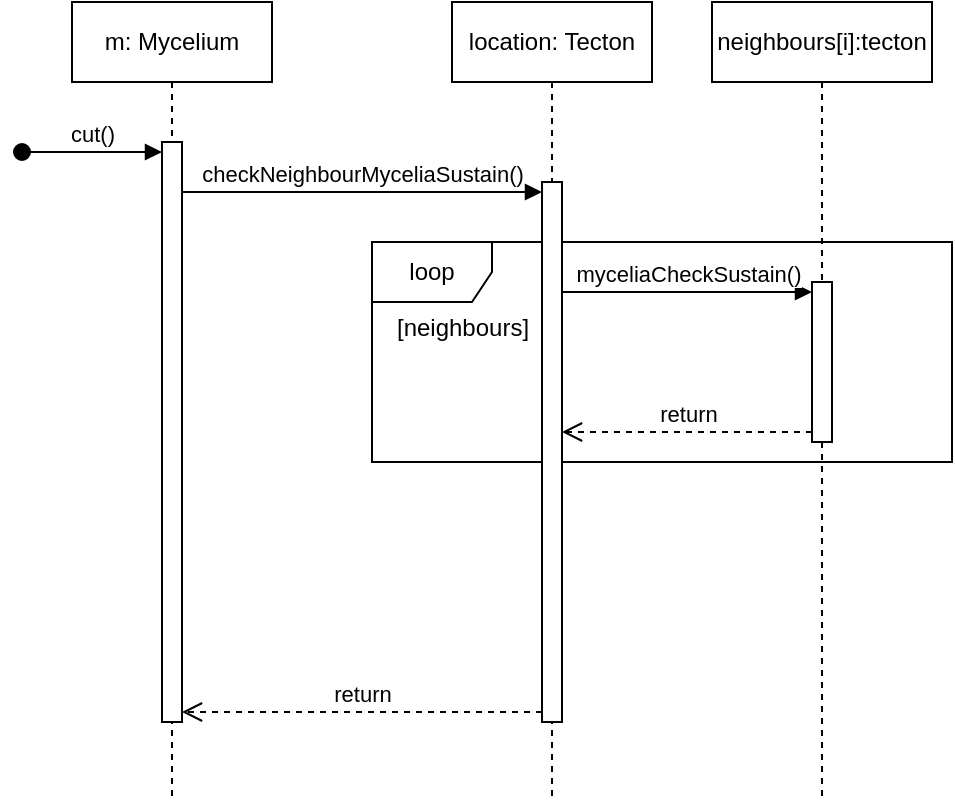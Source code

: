 <mxfile version="26.0.16" pages="12">
  <diagram id="6VoxLG0Mn6YdP9yEL0oF" name="MyceliumCut">
    <mxGraphModel dx="989" dy="577" grid="1" gridSize="10" guides="1" tooltips="1" connect="1" arrows="1" fold="1" page="1" pageScale="1" pageWidth="827" pageHeight="1169" math="0" shadow="0">
      <root>
        <mxCell id="0" />
        <mxCell id="1" parent="0" />
        <mxCell id="xIZ9GQOFuDLGyIpbE1e1-1" value="m: Mycelium" style="shape=umlLifeline;perimeter=lifelinePerimeter;whiteSpace=wrap;html=1;container=1;dropTarget=0;collapsible=0;recursiveResize=0;outlineConnect=0;portConstraint=eastwest;newEdgeStyle={&quot;curved&quot;:0,&quot;rounded&quot;:0};" parent="1" vertex="1">
          <mxGeometry x="40" y="40" width="100" height="400" as="geometry" />
        </mxCell>
        <mxCell id="xIZ9GQOFuDLGyIpbE1e1-2" value="" style="html=1;points=[[0,0,0,0,5],[0,1,0,0,-5],[1,0,0,0,5],[1,1,0,0,-5]];perimeter=orthogonalPerimeter;outlineConnect=0;targetShapes=umlLifeline;portConstraint=eastwest;newEdgeStyle={&quot;curved&quot;:0,&quot;rounded&quot;:0};" parent="xIZ9GQOFuDLGyIpbE1e1-1" vertex="1">
          <mxGeometry x="45" y="70" width="10" height="290" as="geometry" />
        </mxCell>
        <mxCell id="xIZ9GQOFuDLGyIpbE1e1-3" value="cut()" style="html=1;verticalAlign=bottom;startArrow=oval;endArrow=block;startSize=8;curved=0;rounded=0;entryX=0;entryY=0;entryDx=0;entryDy=5;" parent="xIZ9GQOFuDLGyIpbE1e1-1" target="xIZ9GQOFuDLGyIpbE1e1-2" edge="1">
          <mxGeometry relative="1" as="geometry">
            <mxPoint x="-25" y="75" as="sourcePoint" />
          </mxGeometry>
        </mxCell>
        <mxCell id="USF5plF26hMm0Ms7018F-1" value="loop" style="shape=umlFrame;whiteSpace=wrap;html=1;pointerEvents=0;" parent="1" vertex="1">
          <mxGeometry x="190" y="160" width="290" height="110" as="geometry" />
        </mxCell>
        <mxCell id="USF5plF26hMm0Ms7018F-3" value="neighbours[i]:tecton" style="shape=umlLifeline;perimeter=lifelinePerimeter;whiteSpace=wrap;html=1;container=1;dropTarget=0;collapsible=0;recursiveResize=0;outlineConnect=0;portConstraint=eastwest;newEdgeStyle={&quot;curved&quot;:0,&quot;rounded&quot;:0};" parent="1" vertex="1">
          <mxGeometry x="360" y="40" width="110" height="400" as="geometry" />
        </mxCell>
        <mxCell id="USF5plF26hMm0Ms7018F-4" value="" style="html=1;points=[[0,0,0,0,5],[0,1,0,0,-5],[1,0,0,0,5],[1,1,0,0,-5]];perimeter=orthogonalPerimeter;outlineConnect=0;targetShapes=umlLifeline;portConstraint=eastwest;newEdgeStyle={&quot;curved&quot;:0,&quot;rounded&quot;:0};" parent="USF5plF26hMm0Ms7018F-3" vertex="1">
          <mxGeometry x="50" y="140" width="10" height="80" as="geometry" />
        </mxCell>
        <mxCell id="USF5plF26hMm0Ms7018F-5" value="myceliaCheckSustain()" style="html=1;verticalAlign=bottom;endArrow=block;curved=0;rounded=0;entryX=0;entryY=0;entryDx=0;entryDy=5;" parent="1" source="USF5plF26hMm0Ms7018F-8" target="USF5plF26hMm0Ms7018F-4" edge="1">
          <mxGeometry x="0.008" relative="1" as="geometry">
            <mxPoint x="245" y="185" as="sourcePoint" />
            <mxPoint as="offset" />
          </mxGeometry>
        </mxCell>
        <mxCell id="USF5plF26hMm0Ms7018F-6" value="return" style="html=1;verticalAlign=bottom;endArrow=open;dashed=1;endSize=8;curved=0;rounded=0;exitX=0;exitY=1;exitDx=0;exitDy=-5;" parent="1" source="USF5plF26hMm0Ms7018F-4" target="USF5plF26hMm0Ms7018F-8" edge="1">
          <mxGeometry relative="1" as="geometry">
            <mxPoint x="245" y="255" as="targetPoint" />
          </mxGeometry>
        </mxCell>
        <mxCell id="USF5plF26hMm0Ms7018F-7" value="location: Tecton" style="shape=umlLifeline;perimeter=lifelinePerimeter;whiteSpace=wrap;html=1;container=1;dropTarget=0;collapsible=0;recursiveResize=0;outlineConnect=0;portConstraint=eastwest;newEdgeStyle={&quot;curved&quot;:0,&quot;rounded&quot;:0};" parent="1" vertex="1">
          <mxGeometry x="230" y="40" width="100" height="400" as="geometry" />
        </mxCell>
        <mxCell id="USF5plF26hMm0Ms7018F-8" value="" style="html=1;points=[[0,0,0,0,5],[0,1,0,0,-5],[1,0,0,0,5],[1,1,0,0,-5]];perimeter=orthogonalPerimeter;outlineConnect=0;targetShapes=umlLifeline;portConstraint=eastwest;newEdgeStyle={&quot;curved&quot;:0,&quot;rounded&quot;:0};" parent="USF5plF26hMm0Ms7018F-7" vertex="1">
          <mxGeometry x="45" y="90" width="10" height="270" as="geometry" />
        </mxCell>
        <mxCell id="USF5plF26hMm0Ms7018F-9" value="checkNeighbourMyceliaSustain()" style="html=1;verticalAlign=bottom;endArrow=block;curved=0;rounded=0;entryX=0;entryY=0;entryDx=0;entryDy=5;" parent="1" source="xIZ9GQOFuDLGyIpbE1e1-2" target="USF5plF26hMm0Ms7018F-8" edge="1">
          <mxGeometry relative="1" as="geometry">
            <mxPoint x="155" y="135" as="sourcePoint" />
          </mxGeometry>
        </mxCell>
        <mxCell id="USF5plF26hMm0Ms7018F-10" value="return" style="html=1;verticalAlign=bottom;endArrow=open;dashed=1;endSize=8;curved=0;rounded=0;exitX=0;exitY=1;exitDx=0;exitDy=-5;" parent="1" source="USF5plF26hMm0Ms7018F-8" target="xIZ9GQOFuDLGyIpbE1e1-2" edge="1">
          <mxGeometry relative="1" as="geometry">
            <mxPoint x="155" y="205" as="targetPoint" />
          </mxGeometry>
        </mxCell>
        <mxCell id="USF5plF26hMm0Ms7018F-11" value="[neighbours]" style="text;html=1;align=center;verticalAlign=middle;resizable=0;points=[];autosize=1;strokeColor=none;fillColor=none;" parent="1" vertex="1">
          <mxGeometry x="190" y="188" width="90" height="30" as="geometry" />
        </mxCell>
      </root>
    </mxGraphModel>
  </diagram>
  <diagram name="MyceliumGrow" id="os-rR_QZ68PfVQjUXK_l">
    <mxGraphModel dx="472" dy="827" grid="1" gridSize="10" guides="1" tooltips="1" connect="1" arrows="1" fold="1" page="1" pageScale="1" pageWidth="827" pageHeight="1169" math="0" shadow="0">
      <root>
        <mxCell id="0" />
        <mxCell id="1" parent="0" />
        <mxCell id="lVFUm1nHSPRErQTZZV4C-1" value="" style="shape=umlLifeline;perimeter=lifelinePerimeter;whiteSpace=wrap;html=1;container=1;dropTarget=0;collapsible=0;recursiveResize=0;outlineConnect=0;portConstraint=eastwest;newEdgeStyle={&quot;curved&quot;:0,&quot;rounded&quot;:0};size=0;" parent="1" vertex="1">
          <mxGeometry x="10" y="130" width="100" height="600" as="geometry" />
        </mxCell>
        <mxCell id="lVFUm1nHSPRErQTZZV4C-6" value="" style="html=1;points=[[0,0,0,0,5],[0,1,0,0,-5],[1,0,0,0,5],[1,1,0,0,-5]];perimeter=orthogonalPerimeter;outlineConnect=0;targetShapes=umlLifeline;portConstraint=eastwest;newEdgeStyle={&quot;curved&quot;:0,&quot;rounded&quot;:0};" parent="lVFUm1nHSPRErQTZZV4C-1" vertex="1">
          <mxGeometry x="45" y="10" width="10" height="560" as="geometry" />
        </mxCell>
        <mxCell id="lVFUm1nHSPRErQTZZV4C-2" value="Controller" style="shape=umlActor;verticalLabelPosition=bottom;verticalAlign=top;html=1;" parent="1" vertex="1">
          <mxGeometry x="45" y="40" width="30" height="60" as="geometry" />
        </mxCell>
        <mxCell id="lVFUm1nHSPRErQTZZV4C-3" value="m: Mycelium" style="shape=umlLifeline;perimeter=lifelinePerimeter;whiteSpace=wrap;html=1;container=1;dropTarget=0;collapsible=0;recursiveResize=0;outlineConnect=0;portConstraint=eastwest;newEdgeStyle={&quot;curved&quot;:0,&quot;rounded&quot;:0};size=40;" parent="1" vertex="1">
          <mxGeometry x="260" y="135" width="120" height="585" as="geometry" />
        </mxCell>
        <mxCell id="lVFUm1nHSPRErQTZZV4C-7" value="" style="html=1;points=[[0,0,0,0,5],[0,1,0,0,-5],[1,0,0,0,5],[1,1,0,0,-5]];perimeter=orthogonalPerimeter;outlineConnect=0;targetShapes=umlLifeline;portConstraint=eastwest;newEdgeStyle={&quot;curved&quot;:0,&quot;rounded&quot;:0};" parent="lVFUm1nHSPRErQTZZV4C-3" vertex="1">
          <mxGeometry x="55" y="60" width="10" height="500" as="geometry" />
        </mxCell>
        <mxCell id="lVFUm1nHSPRErQTZZV4C-4" value="Create" style="endArrow=open;endSize=12;dashed=1;html=1;rounded=0;" parent="1" source="lVFUm1nHSPRErQTZZV4C-6" edge="1">
          <mxGeometry x="-0.026" width="160" relative="1" as="geometry">
            <mxPoint x="70" y="150" as="sourcePoint" />
            <mxPoint x="260" y="150" as="targetPoint" />
            <mxPoint as="offset" />
          </mxGeometry>
        </mxCell>
        <mxCell id="lVFUm1nHSPRErQTZZV4C-5" value="&lt;span data-end=&quot;171&quot; data-start=&quot;144&quot;&gt;mge: MyceliumGrowthEvaluator&lt;/span&gt; " style="shape=umlLifeline;perimeter=lifelinePerimeter;whiteSpace=wrap;html=1;container=1;dropTarget=0;collapsible=0;recursiveResize=0;outlineConnect=0;portConstraint=eastwest;newEdgeStyle={&quot;curved&quot;:0,&quot;rounded&quot;:0};size=40;" parent="1" vertex="1">
          <mxGeometry x="505" y="210" width="200" height="360" as="geometry" />
        </mxCell>
        <mxCell id="lVFUm1nHSPRErQTZZV4C-8" value="" style="html=1;points=[[0,0,0,0,5],[0,1,0,0,-5],[1,0,0,0,5],[1,1,0,0,-5]];perimeter=orthogonalPerimeter;outlineConnect=0;targetShapes=umlLifeline;portConstraint=eastwest;newEdgeStyle={&quot;curved&quot;:0,&quot;rounded&quot;:0};" parent="lVFUm1nHSPRErQTZZV4C-5" vertex="1">
          <mxGeometry x="95" y="70" width="10" height="250" as="geometry" />
        </mxCell>
        <mxCell id="lVFUm1nHSPRErQTZZV4C-9" value="visit(t)" style="html=1;verticalAlign=bottom;endArrow=block;curved=0;rounded=0;" parent="1" edge="1">
          <mxGeometry relative="1" as="geometry">
            <mxPoint x="325" y="290" as="sourcePoint" />
            <mxPoint x="600.0" y="290" as="targetPoint" />
          </mxGeometry>
        </mxCell>
        <mxCell id="lVFUm1nHSPRErQTZZV4C-11" value="&lt;span data-end=&quot;171&quot; data-start=&quot;144&quot;&gt;t: Tecton&lt;/span&gt; " style="shape=umlLifeline;perimeter=lifelinePerimeter;whiteSpace=wrap;html=1;container=1;dropTarget=0;collapsible=0;recursiveResize=0;outlineConnect=0;portConstraint=eastwest;newEdgeStyle={&quot;curved&quot;:0,&quot;rounded&quot;:0};size=40;" parent="1" vertex="1">
          <mxGeometry x="760" y="70" width="200" height="660" as="geometry" />
        </mxCell>
        <mxCell id="lVFUm1nHSPRErQTZZV4C-13" value="" style="html=1;points=[[0,0,0,0,5],[0,1,0,0,-5],[1,0,0,0,5],[1,1,0,0,-5]];perimeter=orthogonalPerimeter;outlineConnect=0;targetShapes=umlLifeline;portConstraint=eastwest;newEdgeStyle={&quot;curved&quot;:0,&quot;rounded&quot;:0};" parent="lVFUm1nHSPRErQTZZV4C-11" vertex="1">
          <mxGeometry x="95" y="230" width="10" height="390" as="geometry" />
        </mxCell>
        <mxCell id="lVFUm1nHSPRErQTZZV4C-14" value="accept(mge, m)" style="html=1;verticalAlign=bottom;endArrow=block;curved=0;rounded=0;" parent="1" source="lVFUm1nHSPRErQTZZV4C-8" target="lVFUm1nHSPRErQTZZV4C-13" edge="1">
          <mxGeometry relative="1" as="geometry">
            <mxPoint x="730" y="225" as="sourcePoint" />
            <Array as="points">
              <mxPoint x="740" y="310" />
            </Array>
          </mxGeometry>
        </mxCell>
        <mxCell id="lVFUm1nHSPRErQTZZV4C-15" value="" style="html=1;verticalAlign=bottom;endArrow=open;dashed=1;endSize=8;curved=0;rounded=0;" parent="1" edge="1">
          <mxGeometry relative="1" as="geometry">
            <mxPoint x="610.0" y="480" as="targetPoint" />
            <mxPoint x="855.0" y="480" as="sourcePoint" />
            <Array as="points">
              <mxPoint x="730" y="480" />
            </Array>
          </mxGeometry>
        </mxCell>
        <mxCell id="lVFUm1nHSPRErQTZZV4C-17" value="opt" style="shape=umlFrame;whiteSpace=wrap;html=1;pointerEvents=0;" parent="1" vertex="1">
          <mxGeometry x="240" y="330" width="730" height="110" as="geometry" />
        </mxCell>
        <mxCell id="lVFUm1nHSPRErQTZZV4C-19" value="[nőhet]" style="text;html=1;align=center;verticalAlign=middle;resizable=0;points=[];autosize=1;" parent="1" vertex="1">
          <mxGeometry x="245" y="365" width="60" height="30" as="geometry" />
        </mxCell>
        <mxCell id="lVFUm1nHSPRErQTZZV4C-21" value="&lt;div&gt;&lt;span style=&quot;background-color: light-dark(#ffffff, var(--ge-dark-color, #121212)); color: light-dark(rgb(0, 0, 0), rgb(255, 255, 255));&quot;&gt;Grow()&lt;/span&gt;&lt;/div&gt;" style="html=1;verticalAlign=bottom;endArrow=block;curved=0;rounded=0;" parent="1" edge="1">
          <mxGeometry x="-0.038" relative="1" as="geometry">
            <mxPoint x="855.0" y="384.66" as="sourcePoint" />
            <mxPoint x="325" y="384.66" as="targetPoint" />
            <Array as="points" />
            <mxPoint as="offset" />
          </mxGeometry>
        </mxCell>
        <mxCell id="lVFUm1nHSPRErQTZZV4C-22" value="" style="html=1;verticalAlign=bottom;endArrow=open;dashed=1;endSize=8;curved=0;rounded=0;" parent="1" edge="1">
          <mxGeometry relative="1" as="geometry">
            <mxPoint x="855.0" y="404.66" as="targetPoint" />
            <mxPoint x="325" y="404.66" as="sourcePoint" />
            <Array as="points">
              <mxPoint x="590" y="404.66" />
            </Array>
          </mxGeometry>
        </mxCell>
        <mxCell id="lVFUm1nHSPRErQTZZV4C-26" value="" style="html=1;verticalAlign=bottom;endArrow=open;dashed=1;endSize=8;curved=0;rounded=0;" parent="1" edge="1">
          <mxGeometry relative="1" as="geometry">
            <mxPoint x="325" y="510" as="targetPoint" />
            <mxPoint x="600.0" y="510" as="sourcePoint" />
          </mxGeometry>
        </mxCell>
        <mxCell id="lVFUm1nHSPRErQTZZV4C-28" value="Create" style="endArrow=open;endSize=12;dashed=1;html=1;rounded=0;" parent="1" source="lVFUm1nHSPRErQTZZV4C-7" edge="1">
          <mxGeometry x="-0.026" width="160" relative="1" as="geometry">
            <mxPoint x="322" y="230" as="sourcePoint" />
            <mxPoint x="506" y="230" as="targetPoint" />
            <mxPoint as="offset" />
          </mxGeometry>
        </mxCell>
        <mxCell id="lVFUm1nHSPRErQTZZV4C-29" value="" style="shape=umlDestroy;whiteSpace=wrap;html=1;strokeWidth=3;targetShapes=umlLifeline;" parent="1" vertex="1">
          <mxGeometry x="590" y="555" width="30" height="30" as="geometry" />
        </mxCell>
        <mxCell id="lVFUm1nHSPRErQTZZV4C-24" value="delete()" style="html=1;verticalAlign=bottom;endArrow=block;curved=0;rounded=0;" parent="1" edge="1">
          <mxGeometry x="-0.038" relative="1" as="geometry">
            <mxPoint x="855" y="630" as="sourcePoint" />
            <mxPoint x="325" y="630" as="targetPoint" />
            <Array as="points">
              <mxPoint x="600" y="630" />
            </Array>
            <mxPoint as="offset" />
          </mxGeometry>
        </mxCell>
        <mxCell id="lVFUm1nHSPRErQTZZV4C-25" value="" style="html=1;verticalAlign=bottom;endArrow=open;dashed=1;endSize=8;curved=0;rounded=0;" parent="1" edge="1">
          <mxGeometry relative="1" as="geometry">
            <mxPoint x="855.0" y="660" as="targetPoint" />
            <mxPoint x="325" y="660" as="sourcePoint" />
            <Array as="points">
              <mxPoint x="600" y="660" />
            </Array>
          </mxGeometry>
        </mxCell>
        <mxCell id="lVFUm1nHSPRErQTZZV4C-23" value="" style="shape=umlDestroy;whiteSpace=wrap;html=1;strokeWidth=3;targetShapes=umlLifeline;" parent="1" vertex="1">
          <mxGeometry x="305" y="710" width="30" height="30" as="geometry" />
        </mxCell>
        <mxCell id="aKTHg6ExhLx2GfZnhrRb-1" value="delete():&lt;div&gt;Ha nem nőhet, azonnal, ha nőhet, valamikor az életciklusa végén törlődik&lt;/div&gt;" style="shape=note;size=20;whiteSpace=wrap;html=1;" parent="1" vertex="1">
          <mxGeometry x="880" y="600" width="180" height="100" as="geometry" />
        </mxCell>
        <mxCell id="1KxoVsYjL2CxhF_v484l-1" value="m megkapja a konstruktorában a t tectont ahova nőni szeretne" style="shape=note;size=20;whiteSpace=wrap;html=1;" parent="1" vertex="1">
          <mxGeometry x="204.5" y="30" width="231" height="80" as="geometry" />
        </mxCell>
        <mxCell id="ZySD1Oni84O6KQRZwVa7-1" value="mge megkapja konstruktorában az m Mycelium-ot amihez tartozik" style="shape=note;size=20;whiteSpace=wrap;html=1;" parent="1" vertex="1">
          <mxGeometry x="512.5" y="120" width="185" height="80" as="geometry" />
        </mxCell>
      </root>
    </mxGraphModel>
  </diagram>
  <diagram name="MushroomBodyGrow" id="AVvhuX0Fgh2cvZuT2BZJ">
    <mxGraphModel dx="1434" dy="836" grid="1" gridSize="10" guides="1" tooltips="1" connect="1" arrows="1" fold="1" page="1" pageScale="1" pageWidth="827" pageHeight="1169" math="0" shadow="0">
      <root>
        <mxCell id="8-Ozfsdct8C57TaCM86q-0" />
        <mxCell id="8-Ozfsdct8C57TaCM86q-1" parent="8-Ozfsdct8C57TaCM86q-0" />
        <mxCell id="8-Ozfsdct8C57TaCM86q-2" value="" style="shape=umlLifeline;perimeter=lifelinePerimeter;whiteSpace=wrap;html=1;container=1;dropTarget=0;collapsible=0;recursiveResize=0;outlineConnect=0;portConstraint=eastwest;newEdgeStyle={&quot;curved&quot;:0,&quot;rounded&quot;:0};size=0;" parent="8-Ozfsdct8C57TaCM86q-1" vertex="1">
          <mxGeometry x="10" y="130" width="100" height="600" as="geometry" />
        </mxCell>
        <mxCell id="8-Ozfsdct8C57TaCM86q-3" value="" style="html=1;points=[[0,0,0,0,5],[0,1,0,0,-5],[1,0,0,0,5],[1,1,0,0,-5]];perimeter=orthogonalPerimeter;outlineConnect=0;targetShapes=umlLifeline;portConstraint=eastwest;newEdgeStyle={&quot;curved&quot;:0,&quot;rounded&quot;:0};" parent="8-Ozfsdct8C57TaCM86q-2" vertex="1">
          <mxGeometry x="45" y="10" width="10" height="560" as="geometry" />
        </mxCell>
        <mxCell id="8-Ozfsdct8C57TaCM86q-4" value="Controller" style="shape=umlActor;verticalLabelPosition=bottom;verticalAlign=top;html=1;" parent="8-Ozfsdct8C57TaCM86q-1" vertex="1">
          <mxGeometry x="45" y="40" width="30" height="60" as="geometry" />
        </mxCell>
        <mxCell id="8-Ozfsdct8C57TaCM86q-5" value="mb: MushroomBody" style="shape=umlLifeline;perimeter=lifelinePerimeter;whiteSpace=wrap;html=1;container=1;dropTarget=0;collapsible=0;recursiveResize=0;outlineConnect=0;portConstraint=eastwest;newEdgeStyle={&quot;curved&quot;:0,&quot;rounded&quot;:0};size=40;" parent="8-Ozfsdct8C57TaCM86q-1" vertex="1">
          <mxGeometry x="260" y="135" width="120" height="585" as="geometry" />
        </mxCell>
        <mxCell id="8-Ozfsdct8C57TaCM86q-6" value="" style="html=1;points=[[0,0,0,0,5],[0,1,0,0,-5],[1,0,0,0,5],[1,1,0,0,-5]];perimeter=orthogonalPerimeter;outlineConnect=0;targetShapes=umlLifeline;portConstraint=eastwest;newEdgeStyle={&quot;curved&quot;:0,&quot;rounded&quot;:0};" parent="8-Ozfsdct8C57TaCM86q-5" vertex="1">
          <mxGeometry x="55" y="60" width="10" height="500" as="geometry" />
        </mxCell>
        <mxCell id="8-Ozfsdct8C57TaCM86q-7" value="Create" style="endArrow=open;endSize=12;dashed=1;html=1;rounded=0;" parent="8-Ozfsdct8C57TaCM86q-1" source="8-Ozfsdct8C57TaCM86q-3" edge="1">
          <mxGeometry x="-0.026" width="160" relative="1" as="geometry">
            <mxPoint x="70" y="150" as="sourcePoint" />
            <mxPoint x="260" y="150" as="targetPoint" />
            <mxPoint as="offset" />
          </mxGeometry>
        </mxCell>
        <mxCell id="8-Ozfsdct8C57TaCM86q-8" value="&lt;span data-end=&quot;171&quot; data-start=&quot;144&quot;&gt;mbge: MushroomBodyGrowthEvaluator&lt;/span&gt; " style="shape=umlLifeline;perimeter=lifelinePerimeter;whiteSpace=wrap;html=1;container=1;dropTarget=0;collapsible=0;recursiveResize=0;outlineConnect=0;portConstraint=eastwest;newEdgeStyle={&quot;curved&quot;:0,&quot;rounded&quot;:0};size=40;" parent="8-Ozfsdct8C57TaCM86q-1" vertex="1">
          <mxGeometry x="505" y="210" width="200" height="360" as="geometry" />
        </mxCell>
        <mxCell id="8-Ozfsdct8C57TaCM86q-9" value="" style="html=1;points=[[0,0,0,0,5],[0,1,0,0,-5],[1,0,0,0,5],[1,1,0,0,-5]];perimeter=orthogonalPerimeter;outlineConnect=0;targetShapes=umlLifeline;portConstraint=eastwest;newEdgeStyle={&quot;curved&quot;:0,&quot;rounded&quot;:0};" parent="8-Ozfsdct8C57TaCM86q-8" vertex="1">
          <mxGeometry x="95" y="70" width="10" height="260" as="geometry" />
        </mxCell>
        <mxCell id="8-Ozfsdct8C57TaCM86q-10" value="visit(t)" style="html=1;verticalAlign=bottom;endArrow=block;curved=0;rounded=0;" parent="8-Ozfsdct8C57TaCM86q-1" edge="1">
          <mxGeometry relative="1" as="geometry">
            <mxPoint x="325" y="290" as="sourcePoint" />
            <mxPoint x="600.0" y="290" as="targetPoint" />
          </mxGeometry>
        </mxCell>
        <mxCell id="8-Ozfsdct8C57TaCM86q-11" value="&lt;span data-end=&quot;171&quot; data-start=&quot;144&quot;&gt;t: Tecton&lt;/span&gt; " style="shape=umlLifeline;perimeter=lifelinePerimeter;whiteSpace=wrap;html=1;container=1;dropTarget=0;collapsible=0;recursiveResize=0;outlineConnect=0;portConstraint=eastwest;newEdgeStyle={&quot;curved&quot;:0,&quot;rounded&quot;:0};size=40;" parent="8-Ozfsdct8C57TaCM86q-1" vertex="1">
          <mxGeometry x="760" y="70" width="200" height="660" as="geometry" />
        </mxCell>
        <mxCell id="8-Ozfsdct8C57TaCM86q-12" value="" style="html=1;points=[[0,0,0,0,5],[0,1,0,0,-5],[1,0,0,0,5],[1,1,0,0,-5]];perimeter=orthogonalPerimeter;outlineConnect=0;targetShapes=umlLifeline;portConstraint=eastwest;newEdgeStyle={&quot;curved&quot;:0,&quot;rounded&quot;:0};" parent="8-Ozfsdct8C57TaCM86q-11" vertex="1">
          <mxGeometry x="95" y="230" width="10" height="390" as="geometry" />
        </mxCell>
        <mxCell id="8-Ozfsdct8C57TaCM86q-13" value="accept(mbge, mb)" style="html=1;verticalAlign=bottom;endArrow=block;curved=0;rounded=0;" parent="8-Ozfsdct8C57TaCM86q-1" source="8-Ozfsdct8C57TaCM86q-9" target="8-Ozfsdct8C57TaCM86q-12" edge="1">
          <mxGeometry relative="1" as="geometry">
            <mxPoint x="730" y="225" as="sourcePoint" />
            <Array as="points">
              <mxPoint x="740" y="310" />
            </Array>
          </mxGeometry>
        </mxCell>
        <mxCell id="8-Ozfsdct8C57TaCM86q-14" value="" style="html=1;verticalAlign=bottom;endArrow=open;dashed=1;endSize=8;curved=0;rounded=0;" parent="8-Ozfsdct8C57TaCM86q-1" edge="1">
          <mxGeometry relative="1" as="geometry">
            <mxPoint x="610.0" y="480" as="targetPoint" />
            <mxPoint x="855.0" y="480" as="sourcePoint" />
            <Array as="points">
              <mxPoint x="730" y="480" />
            </Array>
          </mxGeometry>
        </mxCell>
        <mxCell id="8-Ozfsdct8C57TaCM86q-15" value="opt" style="shape=umlFrame;whiteSpace=wrap;html=1;pointerEvents=0;" parent="8-Ozfsdct8C57TaCM86q-1" vertex="1">
          <mxGeometry x="240" y="330" width="730" height="110" as="geometry" />
        </mxCell>
        <mxCell id="8-Ozfsdct8C57TaCM86q-16" value="[nőhet]" style="text;html=1;align=center;verticalAlign=middle;resizable=0;points=[];autosize=1;" parent="8-Ozfsdct8C57TaCM86q-1" vertex="1">
          <mxGeometry x="245" y="365" width="60" height="30" as="geometry" />
        </mxCell>
        <mxCell id="8-Ozfsdct8C57TaCM86q-17" value="Grow()" style="html=1;verticalAlign=bottom;endArrow=block;curved=0;rounded=0;" parent="8-Ozfsdct8C57TaCM86q-1" edge="1">
          <mxGeometry x="-0.038" relative="1" as="geometry">
            <mxPoint x="855.0" y="384.66" as="sourcePoint" />
            <mxPoint x="325" y="384.66" as="targetPoint" />
            <Array as="points">
              <mxPoint x="600" y="384.66" />
            </Array>
            <mxPoint as="offset" />
          </mxGeometry>
        </mxCell>
        <mxCell id="8-Ozfsdct8C57TaCM86q-18" value="" style="html=1;verticalAlign=bottom;endArrow=open;dashed=1;endSize=8;curved=0;rounded=0;" parent="8-Ozfsdct8C57TaCM86q-1" edge="1">
          <mxGeometry relative="1" as="geometry">
            <mxPoint x="855.0" y="404.66" as="targetPoint" />
            <mxPoint x="325" y="404.66" as="sourcePoint" />
            <Array as="points">
              <mxPoint x="590" y="404.66" />
            </Array>
          </mxGeometry>
        </mxCell>
        <mxCell id="8-Ozfsdct8C57TaCM86q-19" value="" style="html=1;verticalAlign=bottom;endArrow=open;dashed=1;endSize=8;curved=0;rounded=0;" parent="8-Ozfsdct8C57TaCM86q-1" edge="1">
          <mxGeometry relative="1" as="geometry">
            <mxPoint x="325" y="510" as="targetPoint" />
            <mxPoint x="600.0" y="510" as="sourcePoint" />
          </mxGeometry>
        </mxCell>
        <mxCell id="8-Ozfsdct8C57TaCM86q-20" value="Create" style="endArrow=open;endSize=12;dashed=1;html=1;rounded=0;" parent="8-Ozfsdct8C57TaCM86q-1" source="8-Ozfsdct8C57TaCM86q-6" edge="1">
          <mxGeometry x="-0.026" width="160" relative="1" as="geometry">
            <mxPoint x="322" y="230" as="sourcePoint" />
            <mxPoint x="506" y="230" as="targetPoint" />
            <mxPoint as="offset" />
          </mxGeometry>
        </mxCell>
        <mxCell id="8-Ozfsdct8C57TaCM86q-21" value="" style="shape=umlDestroy;whiteSpace=wrap;html=1;strokeWidth=3;targetShapes=umlLifeline;" parent="8-Ozfsdct8C57TaCM86q-1" vertex="1">
          <mxGeometry x="590" y="555" width="30" height="30" as="geometry" />
        </mxCell>
        <mxCell id="8-Ozfsdct8C57TaCM86q-22" value="delete()" style="html=1;verticalAlign=bottom;endArrow=block;curved=0;rounded=0;" parent="8-Ozfsdct8C57TaCM86q-1" edge="1">
          <mxGeometry x="-0.038" relative="1" as="geometry">
            <mxPoint x="855" y="630" as="sourcePoint" />
            <mxPoint x="325" y="630" as="targetPoint" />
            <Array as="points">
              <mxPoint x="600" y="630" />
            </Array>
            <mxPoint as="offset" />
          </mxGeometry>
        </mxCell>
        <mxCell id="8-Ozfsdct8C57TaCM86q-23" value="" style="html=1;verticalAlign=bottom;endArrow=open;dashed=1;endSize=8;curved=0;rounded=0;" parent="8-Ozfsdct8C57TaCM86q-1" edge="1">
          <mxGeometry relative="1" as="geometry">
            <mxPoint x="855.0" y="660" as="targetPoint" />
            <mxPoint x="325" y="660" as="sourcePoint" />
            <Array as="points">
              <mxPoint x="600" y="660" />
            </Array>
          </mxGeometry>
        </mxCell>
        <mxCell id="8-Ozfsdct8C57TaCM86q-24" value="" style="shape=umlDestroy;whiteSpace=wrap;html=1;strokeWidth=3;targetShapes=umlLifeline;" parent="8-Ozfsdct8C57TaCM86q-1" vertex="1">
          <mxGeometry x="305" y="710" width="30" height="30" as="geometry" />
        </mxCell>
        <mxCell id="8-Ozfsdct8C57TaCM86q-25" value="delete():&lt;div&gt;Ha nem nőhet, azonnal, ha nőhet, valamikor az életciklusa végén törlődik&lt;/div&gt;" style="shape=note;size=20;whiteSpace=wrap;html=1;" parent="8-Ozfsdct8C57TaCM86q-1" vertex="1">
          <mxGeometry x="880" y="600" width="180" height="100" as="geometry" />
        </mxCell>
        <mxCell id="SA7R8VRZ1dKbGyUjFMgK-0" value="mb megkapja a konstruktorában a t tectont ahova nőni szeretne" style="shape=note;size=20;whiteSpace=wrap;html=1;" parent="8-Ozfsdct8C57TaCM86q-1" vertex="1">
          <mxGeometry x="196.25" y="30" width="247.5" height="80" as="geometry" />
        </mxCell>
        <mxCell id="SA7R8VRZ1dKbGyUjFMgK-1" value="mbge megkapja konstruktorában az mb MushroomBody-t amihez tartozik" style="shape=note;size=20;whiteSpace=wrap;html=1;" parent="8-Ozfsdct8C57TaCM86q-1" vertex="1">
          <mxGeometry x="512.5" y="120" width="185" height="80" as="geometry" />
        </mxCell>
      </root>
    </mxGraphModel>
  </diagram>
  <diagram id="di32PcxvHkJ_G0L5s2Sh" name="MushroomBodyEject">
    <mxGraphModel dx="1816" dy="577" grid="1" gridSize="10" guides="1" tooltips="1" connect="1" arrows="1" fold="1" page="1" pageScale="1" pageWidth="827" pageHeight="1169" math="0" shadow="0">
      <root>
        <mxCell id="0" />
        <mxCell id="1" parent="0" />
        <mxCell id="OIX6oTfRHXlpQNTjHoEB-1" value="mb: Mushroombody" style="shape=umlLifeline;perimeter=lifelinePerimeter;whiteSpace=wrap;html=1;container=1;dropTarget=0;collapsible=0;recursiveResize=0;outlineConnect=0;portConstraint=eastwest;newEdgeStyle={&quot;curved&quot;:0,&quot;rounded&quot;:0};" parent="1" vertex="1">
          <mxGeometry x="60" y="40" width="120" height="400" as="geometry" />
        </mxCell>
        <mxCell id="OIX6oTfRHXlpQNTjHoEB-12" value="" style="html=1;points=[[0,0,0,0,5],[0,1,0,0,-5],[1,0,0,0,5],[1,1,0,0,-5]];perimeter=orthogonalPerimeter;outlineConnect=0;targetShapes=umlLifeline;portConstraint=eastwest;newEdgeStyle={&quot;curved&quot;:0,&quot;rounded&quot;:0};" parent="OIX6oTfRHXlpQNTjHoEB-1" vertex="1">
          <mxGeometry x="55" y="70" width="10" height="270" as="geometry" />
        </mxCell>
        <mxCell id="OIX6oTfRHXlpQNTjHoEB-2" value="target: Tecton" style="shape=umlLifeline;perimeter=lifelinePerimeter;whiteSpace=wrap;html=1;container=1;dropTarget=0;collapsible=0;recursiveResize=0;outlineConnect=0;portConstraint=eastwest;newEdgeStyle={&quot;curved&quot;:0,&quot;rounded&quot;:0};" parent="1" vertex="1">
          <mxGeometry x="430" y="40" width="120" height="400" as="geometry" />
        </mxCell>
        <mxCell id="OIX6oTfRHXlpQNTjHoEB-3" value="location: Tecton" style="shape=umlLifeline;perimeter=lifelinePerimeter;whiteSpace=wrap;html=1;container=1;dropTarget=0;collapsible=0;recursiveResize=0;outlineConnect=0;portConstraint=eastwest;newEdgeStyle={&quot;curved&quot;:0,&quot;rounded&quot;:0};" parent="1" vertex="1">
          <mxGeometry x="250" y="40" width="120" height="400" as="geometry" />
        </mxCell>
        <mxCell id="OIX6oTfRHXlpQNTjHoEB-4" value="" style="html=1;points=[[0,0,0,0,5],[0,1,0,0,-5],[1,0,0,0,5],[1,1,0,0,-5]];perimeter=orthogonalPerimeter;outlineConnect=0;targetShapes=umlLifeline;portConstraint=eastwest;newEdgeStyle={&quot;curved&quot;:0,&quot;rounded&quot;:0};" parent="OIX6oTfRHXlpQNTjHoEB-3" vertex="1">
          <mxGeometry x="55" y="80" width="10" height="80" as="geometry" />
        </mxCell>
        <mxCell id="OIX6oTfRHXlpQNTjHoEB-5" value="distance(target)" style="html=1;verticalAlign=bottom;endArrow=block;curved=0;rounded=0;entryX=0;entryY=0;entryDx=0;entryDy=5;" parent="1" edge="1">
          <mxGeometry relative="1" as="geometry">
            <mxPoint x="125" y="130" as="sourcePoint" />
            <mxPoint x="305" y="130" as="targetPoint" />
          </mxGeometry>
        </mxCell>
        <mxCell id="OIX6oTfRHXlpQNTjHoEB-6" value="" style="html=1;verticalAlign=bottom;endArrow=open;dashed=1;endSize=8;curved=0;rounded=0;exitX=0;exitY=1;exitDx=0;exitDy=-5;" parent="1" source="OIX6oTfRHXlpQNTjHoEB-4" target="OIX6oTfRHXlpQNTjHoEB-12" edge="1">
          <mxGeometry relative="1" as="geometry">
            <mxPoint x="120" y="195" as="targetPoint" />
          </mxGeometry>
        </mxCell>
        <mxCell id="OIX6oTfRHXlpQNTjHoEB-7" value="&lt;div&gt;opt&lt;/div&gt;" style="shape=umlFrame;whiteSpace=wrap;html=1;pointerEvents=0;" parent="1" vertex="1">
          <mxGeometry x="-210" y="220" width="770" height="130" as="geometry" />
        </mxCell>
        <mxCell id="OIX6oTfRHXlpQNTjHoEB-8" value="[(remaining eject&amp;gt;1 &amp;amp;&amp;amp; distance==1)&lt;div&gt;||&lt;/div&gt;&lt;div&gt;&lt;span style=&quot;background-color: transparent; color: light-dark(rgb(0, 0, 0), rgb(255, 255, 255));&quot;&gt;(remaining eject==1 &amp;amp;&amp;amp; (distance==1 || distance==2))&lt;/span&gt;]&lt;/div&gt;" style="text;html=1;align=center;verticalAlign=middle;resizable=0;points=[];autosize=1;strokeColor=none;fillColor=none;" parent="1" vertex="1">
          <mxGeometry x="-210" y="255" width="310" height="60" as="geometry" />
        </mxCell>
        <mxCell id="OIX6oTfRHXlpQNTjHoEB-9" value="" style="html=1;points=[[0,0,0,0,5],[0,1,0,0,-5],[1,0,0,0,5],[1,1,0,0,-5]];perimeter=orthogonalPerimeter;outlineConnect=0;targetShapes=umlLifeline;portConstraint=eastwest;newEdgeStyle={&quot;curved&quot;:0,&quot;rounded&quot;:0};" parent="1" vertex="1">
          <mxGeometry x="485" y="255" width="10" height="80" as="geometry" />
        </mxCell>
        <mxCell id="OIX6oTfRHXlpQNTjHoEB-10" value="transferSpores(mushroomSpores)" style="html=1;verticalAlign=bottom;endArrow=block;curved=0;rounded=0;entryX=0;entryY=0;entryDx=0;entryDy=5;" parent="1" source="OIX6oTfRHXlpQNTjHoEB-12" target="OIX6oTfRHXlpQNTjHoEB-9" edge="1">
          <mxGeometry relative="1" as="geometry">
            <mxPoint x="120" y="260" as="sourcePoint" />
          </mxGeometry>
        </mxCell>
        <mxCell id="OIX6oTfRHXlpQNTjHoEB-11" value="" style="html=1;verticalAlign=bottom;endArrow=open;dashed=1;endSize=8;curved=0;rounded=0;exitX=0;exitY=1;exitDx=0;exitDy=-5;" parent="1" source="OIX6oTfRHXlpQNTjHoEB-9" target="OIX6oTfRHXlpQNTjHoEB-12" edge="1">
          <mxGeometry x="0.003" relative="1" as="geometry">
            <mxPoint x="120" y="330" as="targetPoint" />
            <mxPoint as="offset" />
          </mxGeometry>
        </mxCell>
        <mxCell id="OIX6oTfRHXlpQNTjHoEB-13" value="ejectSpores(target)" style="html=1;verticalAlign=bottom;startArrow=oval;startFill=1;endArrow=block;startSize=8;curved=0;rounded=0;" parent="1" edge="1">
          <mxGeometry width="60" relative="1" as="geometry">
            <mxPoint x="10" y="120" as="sourcePoint" />
            <mxPoint x="115" y="120" as="targetPoint" />
          </mxGeometry>
        </mxCell>
        <mxCell id="S1HXESxl8Q9jV2bLnWlP-1" value="Elég közel van feltétel függ a kilövések számától: ha nem az utolsó kilövése, akkor a distance értéke 1 kell legyen, ha utolsó kilövése, akkor 1 vagy 2" style="shape=note;size=20;whiteSpace=wrap;html=1;" parent="1" vertex="1">
          <mxGeometry x="-160" y="360" width="210" height="100" as="geometry" />
        </mxCell>
        <mxCell id="RyRrLlHDg4Obt6T3L3IQ-1" value="distance:int" style="text;html=1;align=center;verticalAlign=middle;resizable=0;points=[];autosize=1;strokeColor=none;fillColor=none;" vertex="1" parent="1">
          <mxGeometry x="175" y="170" width="80" height="30" as="geometry" />
        </mxCell>
      </root>
    </mxGraphModel>
  </diagram>
  <diagram id="n35192QQ9PDpCi8JAzE9" name="InsectEatStunSpore">
    <mxGraphModel dx="989" dy="577" grid="1" gridSize="10" guides="1" tooltips="1" connect="1" arrows="1" fold="1" page="1" pageScale="1" pageWidth="827" pageHeight="1169" math="0" shadow="0">
      <root>
        <mxCell id="0" />
        <mxCell id="1" parent="0" />
        <mxCell id="e4eeKu0tLdhdqPBlOCCp-1" value="i: Insect" style="shape=umlLifeline;perimeter=lifelinePerimeter;whiteSpace=wrap;html=1;container=1;dropTarget=0;collapsible=0;recursiveResize=0;outlineConnect=0;portConstraint=eastwest;newEdgeStyle={&quot;curved&quot;:0,&quot;rounded&quot;:0};" parent="1" vertex="1">
          <mxGeometry x="80" y="40" width="100" height="280" as="geometry" />
        </mxCell>
        <mxCell id="e4eeKu0tLdhdqPBlOCCp-14" value="" style="html=1;points=[[0,0,0,0,5],[0,1,0,0,-5],[1,0,0,0,5],[1,1,0,0,-5]];perimeter=orthogonalPerimeter;outlineConnect=0;targetShapes=umlLifeline;portConstraint=eastwest;newEdgeStyle={&quot;curved&quot;:0,&quot;rounded&quot;:0};" parent="e4eeKu0tLdhdqPBlOCCp-1" vertex="1">
          <mxGeometry x="45" y="60" width="10" height="190" as="geometry" />
        </mxCell>
        <mxCell id="e4eeKu0tLdhdqPBlOCCp-2" value="location: Tecton" style="shape=umlLifeline;perimeter=lifelinePerimeter;whiteSpace=wrap;html=1;container=1;dropTarget=0;collapsible=0;recursiveResize=0;outlineConnect=0;portConstraint=eastwest;newEdgeStyle={&quot;curved&quot;:0,&quot;rounded&quot;:0};" parent="1" vertex="1">
          <mxGeometry x="245" y="40" width="100" height="280" as="geometry" />
        </mxCell>
        <mxCell id="e4eeKu0tLdhdqPBlOCCp-3" value="spore: StunSpore" style="shape=umlLifeline;perimeter=lifelinePerimeter;whiteSpace=wrap;html=1;container=1;dropTarget=0;collapsible=0;recursiveResize=0;outlineConnect=0;portConstraint=eastwest;newEdgeStyle={&quot;curved&quot;:0,&quot;rounded&quot;:0};" parent="1" vertex="1">
          <mxGeometry x="414" y="40" width="100" height="250" as="geometry" />
        </mxCell>
        <mxCell id="e4eeKu0tLdhdqPBlOCCp-11" value="" style="html=1;points=[[0,0,0,0,5],[0,1,0,0,-5],[1,0,0,0,5],[1,1,0,0,-5]];perimeter=orthogonalPerimeter;outlineConnect=0;targetShapes=umlLifeline;portConstraint=eastwest;newEdgeStyle={&quot;curved&quot;:0,&quot;rounded&quot;:0};" parent="e4eeKu0tLdhdqPBlOCCp-3" vertex="1">
          <mxGeometry x="46" y="100" width="10" height="110" as="geometry" />
        </mxCell>
        <mxCell id="e4eeKu0tLdhdqPBlOCCp-4" value="eatSpore()" style="html=1;verticalAlign=bottom;startArrow=circle;startFill=1;endArrow=open;startSize=6;endSize=8;curved=0;rounded=0;" parent="1" target="e4eeKu0tLdhdqPBlOCCp-14" edge="1">
          <mxGeometry width="80" relative="1" as="geometry">
            <mxPoint x="20" y="110" as="sourcePoint" />
            <mxPoint x="130" y="110" as="targetPoint" />
          </mxGeometry>
        </mxCell>
        <mxCell id="e4eeKu0tLdhdqPBlOCCp-8" value="" style="html=1;points=[[0,0,0,0,5],[0,1,0,0,-5],[1,0,0,0,5],[1,1,0,0,-5]];perimeter=orthogonalPerimeter;outlineConnect=0;targetShapes=umlLifeline;portConstraint=eastwest;newEdgeStyle={&quot;curved&quot;:0,&quot;rounded&quot;:0};" parent="1" vertex="1">
          <mxGeometry x="290" y="130" width="10" height="140" as="geometry" />
        </mxCell>
        <mxCell id="e4eeKu0tLdhdqPBlOCCp-9" value="eatSpore(i)" style="html=1;verticalAlign=bottom;endArrow=block;curved=0;rounded=0;entryX=0;entryY=0;entryDx=0;entryDy=5;" parent="1" source="e4eeKu0tLdhdqPBlOCCp-14" target="e4eeKu0tLdhdqPBlOCCp-8" edge="1">
          <mxGeometry relative="1" as="geometry">
            <mxPoint x="220" y="135" as="sourcePoint" />
          </mxGeometry>
        </mxCell>
        <mxCell id="e4eeKu0tLdhdqPBlOCCp-10" value="" style="html=1;verticalAlign=bottom;endArrow=open;dashed=1;endSize=8;curved=0;rounded=0;exitX=0;exitY=1;exitDx=0;exitDy=-5;" parent="1" source="e4eeKu0tLdhdqPBlOCCp-8" target="e4eeKu0tLdhdqPBlOCCp-14" edge="1">
          <mxGeometry relative="1" as="geometry">
            <mxPoint x="220" y="205" as="targetPoint" />
          </mxGeometry>
        </mxCell>
        <mxCell id="e4eeKu0tLdhdqPBlOCCp-13" value="" style="html=1;verticalAlign=bottom;endArrow=open;dashed=1;endSize=8;curved=0;rounded=0;exitX=0;exitY=1;exitDx=0;exitDy=-5;" parent="1" source="e4eeKu0tLdhdqPBlOCCp-11" target="e4eeKu0tLdhdqPBlOCCp-8" edge="1">
          <mxGeometry relative="1" as="geometry">
            <mxPoint x="390" y="215" as="targetPoint" />
          </mxGeometry>
        </mxCell>
        <mxCell id="e4eeKu0tLdhdqPBlOCCp-12" value="eatSpore(i)" style="html=1;verticalAlign=bottom;endArrow=block;curved=0;rounded=0;entryX=0;entryY=0;entryDx=0;entryDy=5;" parent="1" source="e4eeKu0tLdhdqPBlOCCp-8" target="e4eeKu0tLdhdqPBlOCCp-11" edge="1">
          <mxGeometry relative="1" as="geometry">
            <mxPoint x="390" y="145" as="sourcePoint" />
          </mxGeometry>
        </mxCell>
        <mxCell id="e4eeKu0tLdhdqPBlOCCp-15" value="beStunned()" style="html=1;verticalAlign=bottom;endArrow=block;curved=0;rounded=0;" parent="1" source="e4eeKu0tLdhdqPBlOCCp-11" target="e4eeKu0tLdhdqPBlOCCp-14" edge="1">
          <mxGeometry x="0.003" relative="1" as="geometry">
            <mxPoint x="457.5" y="180" as="sourcePoint" />
            <mxPoint x="132.5" y="180" as="targetPoint" />
            <mxPoint as="offset" />
          </mxGeometry>
        </mxCell>
        <mxCell id="e4eeKu0tLdhdqPBlOCCp-16" value="" style="html=1;verticalAlign=bottom;endArrow=open;dashed=1;endSize=8;curved=0;rounded=0;" parent="1" edge="1">
          <mxGeometry relative="1" as="geometry">
            <mxPoint x="457.5" y="220" as="targetPoint" />
            <mxPoint x="132.5" y="220" as="sourcePoint" />
          </mxGeometry>
        </mxCell>
        <mxCell id="e4eeKu0tLdhdqPBlOCCp-17" value="" style="shape=umlDestroy;whiteSpace=wrap;html=1;strokeWidth=3;targetShapes=umlLifeline;" parent="1" vertex="1">
          <mxGeometry x="449" y="270" width="30" height="30" as="geometry" />
        </mxCell>
      </root>
    </mxGraphModel>
  </diagram>
  <diagram name="InsectEatFastSpore" id="-QN62DAahLfJWlOQvrpE">
    <mxGraphModel dx="989" dy="577" grid="1" gridSize="10" guides="1" tooltips="1" connect="1" arrows="1" fold="1" page="1" pageScale="1" pageWidth="827" pageHeight="1169" math="0" shadow="0">
      <root>
        <mxCell id="03rtaKB4xk02uRbxNV8t-0" />
        <mxCell id="03rtaKB4xk02uRbxNV8t-1" parent="03rtaKB4xk02uRbxNV8t-0" />
        <mxCell id="03rtaKB4xk02uRbxNV8t-2" value="i: Insect" style="shape=umlLifeline;perimeter=lifelinePerimeter;whiteSpace=wrap;html=1;container=1;dropTarget=0;collapsible=0;recursiveResize=0;outlineConnect=0;portConstraint=eastwest;newEdgeStyle={&quot;curved&quot;:0,&quot;rounded&quot;:0};" parent="03rtaKB4xk02uRbxNV8t-1" vertex="1">
          <mxGeometry x="80" y="40" width="100" height="280" as="geometry" />
        </mxCell>
        <mxCell id="03rtaKB4xk02uRbxNV8t-3" value="" style="html=1;points=[[0,0,0,0,5],[0,1,0,0,-5],[1,0,0,0,5],[1,1,0,0,-5]];perimeter=orthogonalPerimeter;outlineConnect=0;targetShapes=umlLifeline;portConstraint=eastwest;newEdgeStyle={&quot;curved&quot;:0,&quot;rounded&quot;:0};" parent="03rtaKB4xk02uRbxNV8t-2" vertex="1">
          <mxGeometry x="45" y="60" width="10" height="190" as="geometry" />
        </mxCell>
        <mxCell id="03rtaKB4xk02uRbxNV8t-4" value="location: Tecton" style="shape=umlLifeline;perimeter=lifelinePerimeter;whiteSpace=wrap;html=1;container=1;dropTarget=0;collapsible=0;recursiveResize=0;outlineConnect=0;portConstraint=eastwest;newEdgeStyle={&quot;curved&quot;:0,&quot;rounded&quot;:0};" parent="03rtaKB4xk02uRbxNV8t-1" vertex="1">
          <mxGeometry x="245" y="40" width="100" height="280" as="geometry" />
        </mxCell>
        <mxCell id="03rtaKB4xk02uRbxNV8t-5" value="spore: SpeedSpore" style="shape=umlLifeline;perimeter=lifelinePerimeter;whiteSpace=wrap;html=1;container=1;dropTarget=0;collapsible=0;recursiveResize=0;outlineConnect=0;portConstraint=eastwest;newEdgeStyle={&quot;curved&quot;:0,&quot;rounded&quot;:0};" parent="03rtaKB4xk02uRbxNV8t-1" vertex="1">
          <mxGeometry x="414" y="40" width="100" height="240" as="geometry" />
        </mxCell>
        <mxCell id="03rtaKB4xk02uRbxNV8t-6" value="" style="html=1;points=[[0,0,0,0,5],[0,1,0,0,-5],[1,0,0,0,5],[1,1,0,0,-5]];perimeter=orthogonalPerimeter;outlineConnect=0;targetShapes=umlLifeline;portConstraint=eastwest;newEdgeStyle={&quot;curved&quot;:0,&quot;rounded&quot;:0};" parent="03rtaKB4xk02uRbxNV8t-5" vertex="1">
          <mxGeometry x="46" y="100" width="10" height="110" as="geometry" />
        </mxCell>
        <mxCell id="03rtaKB4xk02uRbxNV8t-7" value="eatSpore()" style="html=1;verticalAlign=bottom;startArrow=circle;startFill=1;endArrow=open;startSize=6;endSize=8;curved=0;rounded=0;" parent="03rtaKB4xk02uRbxNV8t-1" target="03rtaKB4xk02uRbxNV8t-3" edge="1">
          <mxGeometry width="80" relative="1" as="geometry">
            <mxPoint x="20" y="110" as="sourcePoint" />
            <mxPoint x="130" y="110" as="targetPoint" />
          </mxGeometry>
        </mxCell>
        <mxCell id="03rtaKB4xk02uRbxNV8t-8" value="" style="html=1;points=[[0,0,0,0,5],[0,1,0,0,-5],[1,0,0,0,5],[1,1,0,0,-5]];perimeter=orthogonalPerimeter;outlineConnect=0;targetShapes=umlLifeline;portConstraint=eastwest;newEdgeStyle={&quot;curved&quot;:0,&quot;rounded&quot;:0};" parent="03rtaKB4xk02uRbxNV8t-1" vertex="1">
          <mxGeometry x="290" y="130" width="10" height="140" as="geometry" />
        </mxCell>
        <mxCell id="03rtaKB4xk02uRbxNV8t-9" value="eatSpore(i)" style="html=1;verticalAlign=bottom;endArrow=block;curved=0;rounded=0;entryX=0;entryY=0;entryDx=0;entryDy=5;" parent="03rtaKB4xk02uRbxNV8t-1" source="03rtaKB4xk02uRbxNV8t-3" target="03rtaKB4xk02uRbxNV8t-8" edge="1">
          <mxGeometry relative="1" as="geometry">
            <mxPoint x="220" y="135" as="sourcePoint" />
          </mxGeometry>
        </mxCell>
        <mxCell id="03rtaKB4xk02uRbxNV8t-10" value="" style="html=1;verticalAlign=bottom;endArrow=open;dashed=1;endSize=8;curved=0;rounded=0;exitX=0;exitY=1;exitDx=0;exitDy=-5;" parent="03rtaKB4xk02uRbxNV8t-1" source="03rtaKB4xk02uRbxNV8t-8" target="03rtaKB4xk02uRbxNV8t-3" edge="1">
          <mxGeometry relative="1" as="geometry">
            <mxPoint x="220" y="205" as="targetPoint" />
          </mxGeometry>
        </mxCell>
        <mxCell id="03rtaKB4xk02uRbxNV8t-11" value="" style="html=1;verticalAlign=bottom;endArrow=open;dashed=1;endSize=8;curved=0;rounded=0;exitX=0;exitY=1;exitDx=0;exitDy=-5;" parent="03rtaKB4xk02uRbxNV8t-1" source="03rtaKB4xk02uRbxNV8t-6" target="03rtaKB4xk02uRbxNV8t-8" edge="1">
          <mxGeometry relative="1" as="geometry">
            <mxPoint x="390" y="215" as="targetPoint" />
          </mxGeometry>
        </mxCell>
        <mxCell id="03rtaKB4xk02uRbxNV8t-12" value="eatSpore(i)" style="html=1;verticalAlign=bottom;endArrow=block;curved=0;rounded=0;entryX=0;entryY=0;entryDx=0;entryDy=5;" parent="03rtaKB4xk02uRbxNV8t-1" source="03rtaKB4xk02uRbxNV8t-8" target="03rtaKB4xk02uRbxNV8t-6" edge="1">
          <mxGeometry relative="1" as="geometry">
            <mxPoint x="390" y="145" as="sourcePoint" />
          </mxGeometry>
        </mxCell>
        <mxCell id="03rtaKB4xk02uRbxNV8t-13" value="beFast&lt;span style=&quot;background-color: light-dark(#ffffff, var(--ge-dark-color, #121212)); color: light-dark(rgb(0, 0, 0), rgb(255, 255, 255));&quot;&gt;()&lt;/span&gt;" style="html=1;verticalAlign=bottom;endArrow=block;curved=0;rounded=0;" parent="03rtaKB4xk02uRbxNV8t-1" source="03rtaKB4xk02uRbxNV8t-6" target="03rtaKB4xk02uRbxNV8t-3" edge="1">
          <mxGeometry x="0.003" relative="1" as="geometry">
            <mxPoint x="457.5" y="180" as="sourcePoint" />
            <mxPoint x="132.5" y="180" as="targetPoint" />
            <mxPoint as="offset" />
          </mxGeometry>
        </mxCell>
        <mxCell id="03rtaKB4xk02uRbxNV8t-14" value="" style="html=1;verticalAlign=bottom;endArrow=open;dashed=1;endSize=8;curved=0;rounded=0;" parent="03rtaKB4xk02uRbxNV8t-1" edge="1">
          <mxGeometry relative="1" as="geometry">
            <mxPoint x="457.5" y="220" as="targetPoint" />
            <mxPoint x="132.5" y="220" as="sourcePoint" />
          </mxGeometry>
        </mxCell>
        <mxCell id="03rtaKB4xk02uRbxNV8t-15" value="" style="shape=umlDestroy;whiteSpace=wrap;html=1;strokeWidth=3;targetShapes=umlLifeline;" parent="03rtaKB4xk02uRbxNV8t-1" vertex="1">
          <mxGeometry x="449" y="270" width="30" height="30" as="geometry" />
        </mxCell>
      </root>
    </mxGraphModel>
  </diagram>
  <diagram name="InsectEatSlowSpore" id="X_UaYURgvzXdNyPGNeUf">
    <mxGraphModel dx="989" dy="577" grid="1" gridSize="10" guides="1" tooltips="1" connect="1" arrows="1" fold="1" page="1" pageScale="1" pageWidth="827" pageHeight="1169" math="0" shadow="0">
      <root>
        <mxCell id="sL_gk0zcLYPHCE3IpuIT-0" />
        <mxCell id="sL_gk0zcLYPHCE3IpuIT-1" parent="sL_gk0zcLYPHCE3IpuIT-0" />
        <mxCell id="sL_gk0zcLYPHCE3IpuIT-2" value="i: Insect" style="shape=umlLifeline;perimeter=lifelinePerimeter;whiteSpace=wrap;html=1;container=1;dropTarget=0;collapsible=0;recursiveResize=0;outlineConnect=0;portConstraint=eastwest;newEdgeStyle={&quot;curved&quot;:0,&quot;rounded&quot;:0};" parent="sL_gk0zcLYPHCE3IpuIT-1" vertex="1">
          <mxGeometry x="80" y="40" width="100" height="280" as="geometry" />
        </mxCell>
        <mxCell id="sL_gk0zcLYPHCE3IpuIT-3" value="" style="html=1;points=[[0,0,0,0,5],[0,1,0,0,-5],[1,0,0,0,5],[1,1,0,0,-5]];perimeter=orthogonalPerimeter;outlineConnect=0;targetShapes=umlLifeline;portConstraint=eastwest;newEdgeStyle={&quot;curved&quot;:0,&quot;rounded&quot;:0};" parent="sL_gk0zcLYPHCE3IpuIT-2" vertex="1">
          <mxGeometry x="45" y="60" width="10" height="190" as="geometry" />
        </mxCell>
        <mxCell id="sL_gk0zcLYPHCE3IpuIT-4" value="location: Tecton" style="shape=umlLifeline;perimeter=lifelinePerimeter;whiteSpace=wrap;html=1;container=1;dropTarget=0;collapsible=0;recursiveResize=0;outlineConnect=0;portConstraint=eastwest;newEdgeStyle={&quot;curved&quot;:0,&quot;rounded&quot;:0};" parent="sL_gk0zcLYPHCE3IpuIT-1" vertex="1">
          <mxGeometry x="245" y="40" width="100" height="280" as="geometry" />
        </mxCell>
        <mxCell id="sL_gk0zcLYPHCE3IpuIT-5" value="spore: SlownessSpore" style="shape=umlLifeline;perimeter=lifelinePerimeter;whiteSpace=wrap;html=1;container=1;dropTarget=0;collapsible=0;recursiveResize=0;outlineConnect=0;portConstraint=eastwest;newEdgeStyle={&quot;curved&quot;:0,&quot;rounded&quot;:0};" parent="sL_gk0zcLYPHCE3IpuIT-1" vertex="1">
          <mxGeometry x="414" y="40" width="100" height="250" as="geometry" />
        </mxCell>
        <mxCell id="sL_gk0zcLYPHCE3IpuIT-6" value="" style="html=1;points=[[0,0,0,0,5],[0,1,0,0,-5],[1,0,0,0,5],[1,1,0,0,-5]];perimeter=orthogonalPerimeter;outlineConnect=0;targetShapes=umlLifeline;portConstraint=eastwest;newEdgeStyle={&quot;curved&quot;:0,&quot;rounded&quot;:0};" parent="sL_gk0zcLYPHCE3IpuIT-5" vertex="1">
          <mxGeometry x="46" y="100" width="10" height="110" as="geometry" />
        </mxCell>
        <mxCell id="sL_gk0zcLYPHCE3IpuIT-7" value="eatSpore()" style="html=1;verticalAlign=bottom;startArrow=circle;startFill=1;endArrow=open;startSize=6;endSize=8;curved=0;rounded=0;" parent="sL_gk0zcLYPHCE3IpuIT-1" target="sL_gk0zcLYPHCE3IpuIT-3" edge="1">
          <mxGeometry width="80" relative="1" as="geometry">
            <mxPoint x="20" y="110" as="sourcePoint" />
            <mxPoint x="130" y="110" as="targetPoint" />
          </mxGeometry>
        </mxCell>
        <mxCell id="sL_gk0zcLYPHCE3IpuIT-8" value="" style="html=1;points=[[0,0,0,0,5],[0,1,0,0,-5],[1,0,0,0,5],[1,1,0,0,-5]];perimeter=orthogonalPerimeter;outlineConnect=0;targetShapes=umlLifeline;portConstraint=eastwest;newEdgeStyle={&quot;curved&quot;:0,&quot;rounded&quot;:0};" parent="sL_gk0zcLYPHCE3IpuIT-1" vertex="1">
          <mxGeometry x="290" y="130" width="10" height="140" as="geometry" />
        </mxCell>
        <mxCell id="sL_gk0zcLYPHCE3IpuIT-9" value="eatSpore(i)" style="html=1;verticalAlign=bottom;endArrow=block;curved=0;rounded=0;entryX=0;entryY=0;entryDx=0;entryDy=5;" parent="sL_gk0zcLYPHCE3IpuIT-1" source="sL_gk0zcLYPHCE3IpuIT-3" target="sL_gk0zcLYPHCE3IpuIT-8" edge="1">
          <mxGeometry relative="1" as="geometry">
            <mxPoint x="220" y="135" as="sourcePoint" />
          </mxGeometry>
        </mxCell>
        <mxCell id="sL_gk0zcLYPHCE3IpuIT-10" value="" style="html=1;verticalAlign=bottom;endArrow=open;dashed=1;endSize=8;curved=0;rounded=0;exitX=0;exitY=1;exitDx=0;exitDy=-5;" parent="sL_gk0zcLYPHCE3IpuIT-1" source="sL_gk0zcLYPHCE3IpuIT-8" target="sL_gk0zcLYPHCE3IpuIT-3" edge="1">
          <mxGeometry relative="1" as="geometry">
            <mxPoint x="220" y="205" as="targetPoint" />
          </mxGeometry>
        </mxCell>
        <mxCell id="sL_gk0zcLYPHCE3IpuIT-11" value="" style="html=1;verticalAlign=bottom;endArrow=open;dashed=1;endSize=8;curved=0;rounded=0;exitX=0;exitY=1;exitDx=0;exitDy=-5;" parent="sL_gk0zcLYPHCE3IpuIT-1" source="sL_gk0zcLYPHCE3IpuIT-6" target="sL_gk0zcLYPHCE3IpuIT-8" edge="1">
          <mxGeometry relative="1" as="geometry">
            <mxPoint x="390" y="215" as="targetPoint" />
          </mxGeometry>
        </mxCell>
        <mxCell id="sL_gk0zcLYPHCE3IpuIT-12" value="eatSpore(i)" style="html=1;verticalAlign=bottom;endArrow=block;curved=0;rounded=0;entryX=0;entryY=0;entryDx=0;entryDy=5;" parent="sL_gk0zcLYPHCE3IpuIT-1" source="sL_gk0zcLYPHCE3IpuIT-8" target="sL_gk0zcLYPHCE3IpuIT-6" edge="1">
          <mxGeometry relative="1" as="geometry">
            <mxPoint x="390" y="145" as="sourcePoint" />
          </mxGeometry>
        </mxCell>
        <mxCell id="sL_gk0zcLYPHCE3IpuIT-13" value="beSlow()" style="html=1;verticalAlign=bottom;endArrow=block;curved=0;rounded=0;" parent="sL_gk0zcLYPHCE3IpuIT-1" source="sL_gk0zcLYPHCE3IpuIT-6" target="sL_gk0zcLYPHCE3IpuIT-3" edge="1">
          <mxGeometry x="0.003" relative="1" as="geometry">
            <mxPoint x="457.5" y="180" as="sourcePoint" />
            <mxPoint x="132.5" y="180" as="targetPoint" />
            <mxPoint as="offset" />
          </mxGeometry>
        </mxCell>
        <mxCell id="sL_gk0zcLYPHCE3IpuIT-14" value="" style="html=1;verticalAlign=bottom;endArrow=open;dashed=1;endSize=8;curved=0;rounded=0;" parent="sL_gk0zcLYPHCE3IpuIT-1" edge="1">
          <mxGeometry relative="1" as="geometry">
            <mxPoint x="457.5" y="220" as="targetPoint" />
            <mxPoint x="132.5" y="220" as="sourcePoint" />
          </mxGeometry>
        </mxCell>
        <mxCell id="sL_gk0zcLYPHCE3IpuIT-15" value="" style="shape=umlDestroy;whiteSpace=wrap;html=1;strokeWidth=3;targetShapes=umlLifeline;" parent="sL_gk0zcLYPHCE3IpuIT-1" vertex="1">
          <mxGeometry x="449" y="270" width="30" height="30" as="geometry" />
        </mxCell>
      </root>
    </mxGraphModel>
  </diagram>
  <diagram name="InsectEatCannotCutSpore" id="ClXC-08mPH2KSmgQPazf">
    <mxGraphModel dx="1195" dy="697" grid="1" gridSize="10" guides="1" tooltips="1" connect="1" arrows="1" fold="1" page="1" pageScale="1" pageWidth="827" pageHeight="1169" math="0" shadow="0">
      <root>
        <mxCell id="JvzJ1yX0QGIERUDQmvE5-0" />
        <mxCell id="JvzJ1yX0QGIERUDQmvE5-1" parent="JvzJ1yX0QGIERUDQmvE5-0" />
        <mxCell id="JvzJ1yX0QGIERUDQmvE5-2" value="i: Insect" style="shape=umlLifeline;perimeter=lifelinePerimeter;whiteSpace=wrap;html=1;container=1;dropTarget=0;collapsible=0;recursiveResize=0;outlineConnect=0;portConstraint=eastwest;newEdgeStyle={&quot;curved&quot;:0,&quot;rounded&quot;:0};" parent="JvzJ1yX0QGIERUDQmvE5-1" vertex="1">
          <mxGeometry x="80" y="40" width="100" height="280" as="geometry" />
        </mxCell>
        <mxCell id="JvzJ1yX0QGIERUDQmvE5-3" value="" style="html=1;points=[[0,0,0,0,5],[0,1,0,0,-5],[1,0,0,0,5],[1,1,0,0,-5]];perimeter=orthogonalPerimeter;outlineConnect=0;targetShapes=umlLifeline;portConstraint=eastwest;newEdgeStyle={&quot;curved&quot;:0,&quot;rounded&quot;:0};" parent="JvzJ1yX0QGIERUDQmvE5-2" vertex="1">
          <mxGeometry x="45" y="60" width="10" height="190" as="geometry" />
        </mxCell>
        <mxCell id="JvzJ1yX0QGIERUDQmvE5-4" value="location: Tecton" style="shape=umlLifeline;perimeter=lifelinePerimeter;whiteSpace=wrap;html=1;container=1;dropTarget=0;collapsible=0;recursiveResize=0;outlineConnect=0;portConstraint=eastwest;newEdgeStyle={&quot;curved&quot;:0,&quot;rounded&quot;:0};" parent="JvzJ1yX0QGIERUDQmvE5-1" vertex="1">
          <mxGeometry x="245" y="40" width="100" height="280" as="geometry" />
        </mxCell>
        <mxCell id="JvzJ1yX0QGIERUDQmvE5-5" value="spore: PreventCutSpore" style="shape=umlLifeline;perimeter=lifelinePerimeter;whiteSpace=wrap;html=1;container=1;dropTarget=0;collapsible=0;recursiveResize=0;outlineConnect=0;portConstraint=eastwest;newEdgeStyle={&quot;curved&quot;:0,&quot;rounded&quot;:0};" parent="JvzJ1yX0QGIERUDQmvE5-1" vertex="1">
          <mxGeometry x="414" y="40" width="100" height="250" as="geometry" />
        </mxCell>
        <mxCell id="JvzJ1yX0QGIERUDQmvE5-6" value="" style="html=1;points=[[0,0,0,0,5],[0,1,0,0,-5],[1,0,0,0,5],[1,1,0,0,-5]];perimeter=orthogonalPerimeter;outlineConnect=0;targetShapes=umlLifeline;portConstraint=eastwest;newEdgeStyle={&quot;curved&quot;:0,&quot;rounded&quot;:0};" parent="JvzJ1yX0QGIERUDQmvE5-5" vertex="1">
          <mxGeometry x="46" y="100" width="10" height="110" as="geometry" />
        </mxCell>
        <mxCell id="JvzJ1yX0QGIERUDQmvE5-7" value="eatSpore()" style="html=1;verticalAlign=bottom;startArrow=circle;startFill=1;endArrow=open;startSize=6;endSize=8;curved=0;rounded=0;" parent="JvzJ1yX0QGIERUDQmvE5-1" target="JvzJ1yX0QGIERUDQmvE5-3" edge="1">
          <mxGeometry width="80" relative="1" as="geometry">
            <mxPoint x="20" y="110" as="sourcePoint" />
            <mxPoint x="130" y="110" as="targetPoint" />
          </mxGeometry>
        </mxCell>
        <mxCell id="JvzJ1yX0QGIERUDQmvE5-8" value="" style="html=1;points=[[0,0,0,0,5],[0,1,0,0,-5],[1,0,0,0,5],[1,1,0,0,-5]];perimeter=orthogonalPerimeter;outlineConnect=0;targetShapes=umlLifeline;portConstraint=eastwest;newEdgeStyle={&quot;curved&quot;:0,&quot;rounded&quot;:0};" parent="JvzJ1yX0QGIERUDQmvE5-1" vertex="1">
          <mxGeometry x="290" y="130" width="10" height="140" as="geometry" />
        </mxCell>
        <mxCell id="JvzJ1yX0QGIERUDQmvE5-9" value="eatSpore(i)" style="html=1;verticalAlign=bottom;endArrow=block;curved=0;rounded=0;entryX=0;entryY=0;entryDx=0;entryDy=5;" parent="JvzJ1yX0QGIERUDQmvE5-1" source="JvzJ1yX0QGIERUDQmvE5-3" target="JvzJ1yX0QGIERUDQmvE5-8" edge="1">
          <mxGeometry relative="1" as="geometry">
            <mxPoint x="220" y="135" as="sourcePoint" />
          </mxGeometry>
        </mxCell>
        <mxCell id="JvzJ1yX0QGIERUDQmvE5-10" value="" style="html=1;verticalAlign=bottom;endArrow=open;dashed=1;endSize=8;curved=0;rounded=0;exitX=0;exitY=1;exitDx=0;exitDy=-5;" parent="JvzJ1yX0QGIERUDQmvE5-1" source="JvzJ1yX0QGIERUDQmvE5-8" target="JvzJ1yX0QGIERUDQmvE5-3" edge="1">
          <mxGeometry relative="1" as="geometry">
            <mxPoint x="220" y="205" as="targetPoint" />
          </mxGeometry>
        </mxCell>
        <mxCell id="JvzJ1yX0QGIERUDQmvE5-11" value="" style="html=1;verticalAlign=bottom;endArrow=open;dashed=1;endSize=8;curved=0;rounded=0;exitX=0;exitY=1;exitDx=0;exitDy=-5;" parent="JvzJ1yX0QGIERUDQmvE5-1" source="JvzJ1yX0QGIERUDQmvE5-6" target="JvzJ1yX0QGIERUDQmvE5-8" edge="1">
          <mxGeometry relative="1" as="geometry">
            <mxPoint x="390" y="215" as="targetPoint" />
          </mxGeometry>
        </mxCell>
        <mxCell id="JvzJ1yX0QGIERUDQmvE5-12" value="eatSpore(i)" style="html=1;verticalAlign=bottom;endArrow=block;curved=0;rounded=0;entryX=0;entryY=0;entryDx=0;entryDy=5;" parent="JvzJ1yX0QGIERUDQmvE5-1" source="JvzJ1yX0QGIERUDQmvE5-8" target="JvzJ1yX0QGIERUDQmvE5-6" edge="1">
          <mxGeometry relative="1" as="geometry">
            <mxPoint x="390" y="145" as="sourcePoint" />
          </mxGeometry>
        </mxCell>
        <mxCell id="JvzJ1yX0QGIERUDQmvE5-13" value="preventCut()" style="html=1;verticalAlign=bottom;endArrow=block;curved=0;rounded=0;" parent="JvzJ1yX0QGIERUDQmvE5-1" source="JvzJ1yX0QGIERUDQmvE5-6" target="JvzJ1yX0QGIERUDQmvE5-3" edge="1">
          <mxGeometry x="0.003" relative="1" as="geometry">
            <mxPoint x="457.5" y="180" as="sourcePoint" />
            <mxPoint x="132.5" y="180" as="targetPoint" />
            <mxPoint as="offset" />
          </mxGeometry>
        </mxCell>
        <mxCell id="JvzJ1yX0QGIERUDQmvE5-14" value="" style="html=1;verticalAlign=bottom;endArrow=open;dashed=1;endSize=8;curved=0;rounded=0;" parent="JvzJ1yX0QGIERUDQmvE5-1" edge="1">
          <mxGeometry relative="1" as="geometry">
            <mxPoint x="457.5" y="220" as="targetPoint" />
            <mxPoint x="132.5" y="220" as="sourcePoint" />
          </mxGeometry>
        </mxCell>
        <mxCell id="JvzJ1yX0QGIERUDQmvE5-15" value="" style="shape=umlDestroy;whiteSpace=wrap;html=1;strokeWidth=3;targetShapes=umlLifeline;" parent="JvzJ1yX0QGIERUDQmvE5-1" vertex="1">
          <mxGeometry x="449" y="270" width="30" height="30" as="geometry" />
        </mxCell>
      </root>
    </mxGraphModel>
  </diagram>
  <diagram id="Rf8Q-ynly9Hi2ExgZTuI" name="InsectMove">
    <mxGraphModel dx="819" dy="478" grid="1" gridSize="10" guides="1" tooltips="1" connect="1" arrows="1" fold="1" page="1" pageScale="1" pageWidth="827" pageHeight="1169" math="0" shadow="0">
      <root>
        <mxCell id="0" />
        <mxCell id="1" parent="0" />
        <mxCell id="V9Dy04XVb3b6fo4tZb0I-1" value="i: Insect" style="shape=umlLifeline;perimeter=lifelinePerimeter;whiteSpace=wrap;html=1;container=1;dropTarget=0;collapsible=0;recursiveResize=0;outlineConnect=0;portConstraint=eastwest;newEdgeStyle={&quot;curved&quot;:0,&quot;rounded&quot;:0};" parent="1" vertex="1">
          <mxGeometry x="100" y="40" width="100" height="300" as="geometry" />
        </mxCell>
        <mxCell id="V9Dy04XVb3b6fo4tZb0I-4" value="" style="html=1;points=[[0,0,0,0,5],[0,1,0,0,-5],[1,0,0,0,5],[1,1,0,0,-5]];perimeter=orthogonalPerimeter;outlineConnect=0;targetShapes=umlLifeline;portConstraint=eastwest;newEdgeStyle={&quot;curved&quot;:0,&quot;rounded&quot;:0};" parent="V9Dy04XVb3b6fo4tZb0I-1" vertex="1">
          <mxGeometry x="45" y="70" width="10" height="170" as="geometry" />
        </mxCell>
        <mxCell id="V9Dy04XVb3b6fo4tZb0I-5" value="move(target:Tecton)" style="html=1;verticalAlign=bottom;startArrow=oval;endArrow=block;startSize=8;curved=0;rounded=0;entryX=0;entryY=0;entryDx=0;entryDy=5;" parent="V9Dy04XVb3b6fo4tZb0I-1" target="V9Dy04XVb3b6fo4tZb0I-4" edge="1">
          <mxGeometry x="-0.048" relative="1" as="geometry">
            <mxPoint x="-90" y="75" as="sourcePoint" />
            <mxPoint as="offset" />
          </mxGeometry>
        </mxCell>
        <mxCell id="V9Dy04XVb3b6fo4tZb0I-2" value="location: Tecton" style="shape=umlLifeline;perimeter=lifelinePerimeter;whiteSpace=wrap;html=1;container=1;dropTarget=0;collapsible=0;recursiveResize=0;outlineConnect=0;portConstraint=eastwest;newEdgeStyle={&quot;curved&quot;:0,&quot;rounded&quot;:0};" parent="1" vertex="1">
          <mxGeometry x="260" y="40" width="100" height="300" as="geometry" />
        </mxCell>
        <mxCell id="V9Dy04XVb3b6fo4tZb0I-6" value="" style="html=1;points=[[0,0,0,0,5],[0,1,0,0,-5],[1,0,0,0,5],[1,1,0,0,-5]];perimeter=orthogonalPerimeter;outlineConnect=0;targetShapes=umlLifeline;portConstraint=eastwest;newEdgeStyle={&quot;curved&quot;:0,&quot;rounded&quot;:0};" parent="V9Dy04XVb3b6fo4tZb0I-2" vertex="1">
          <mxGeometry x="45" y="90" width="10" height="50" as="geometry" />
        </mxCell>
        <mxCell id="V9Dy04XVb3b6fo4tZb0I-3" value="target:Tecton" style="shape=umlLifeline;perimeter=lifelinePerimeter;whiteSpace=wrap;html=1;container=1;dropTarget=0;collapsible=0;recursiveResize=0;outlineConnect=0;portConstraint=eastwest;newEdgeStyle={&quot;curved&quot;:0,&quot;rounded&quot;:0};" parent="1" vertex="1">
          <mxGeometry x="380" y="40" width="100" height="300" as="geometry" />
        </mxCell>
        <mxCell id="V9Dy04XVb3b6fo4tZb0I-9" value="" style="html=1;points=[[0,0,0,0,5],[0,1,0,0,-5],[1,0,0,0,5],[1,1,0,0,-5]];perimeter=orthogonalPerimeter;outlineConnect=0;targetShapes=umlLifeline;portConstraint=eastwest;newEdgeStyle={&quot;curved&quot;:0,&quot;rounded&quot;:0};" parent="V9Dy04XVb3b6fo4tZb0I-3" vertex="1">
          <mxGeometry x="45" y="170" width="10" height="50" as="geometry" />
        </mxCell>
        <mxCell id="V9Dy04XVb3b6fo4tZb0I-7" value="removeOccupant(i: Insect)" style="html=1;verticalAlign=bottom;endArrow=block;curved=0;rounded=0;entryX=0;entryY=0;entryDx=0;entryDy=5;" parent="1" source="V9Dy04XVb3b6fo4tZb0I-4" target="V9Dy04XVb3b6fo4tZb0I-6" edge="1">
          <mxGeometry relative="1" as="geometry">
            <mxPoint x="215" y="135" as="sourcePoint" />
          </mxGeometry>
        </mxCell>
        <mxCell id="V9Dy04XVb3b6fo4tZb0I-8" value="return" style="html=1;verticalAlign=bottom;endArrow=open;dashed=1;endSize=8;curved=0;rounded=0;exitX=0;exitY=1;exitDx=0;exitDy=-5;" parent="1" source="V9Dy04XVb3b6fo4tZb0I-6" target="V9Dy04XVb3b6fo4tZb0I-4" edge="1">
          <mxGeometry relative="1" as="geometry">
            <mxPoint x="215" y="205" as="targetPoint" />
          </mxGeometry>
        </mxCell>
        <mxCell id="V9Dy04XVb3b6fo4tZb0I-10" value="addOccupant(i: Insect)" style="html=1;verticalAlign=bottom;endArrow=block;curved=0;rounded=0;entryX=0;entryY=0;entryDx=0;entryDy=5;" parent="1" source="V9Dy04XVb3b6fo4tZb0I-4" target="V9Dy04XVb3b6fo4tZb0I-9" edge="1">
          <mxGeometry relative="1" as="geometry">
            <mxPoint x="355" y="205" as="sourcePoint" />
          </mxGeometry>
        </mxCell>
        <mxCell id="V9Dy04XVb3b6fo4tZb0I-11" value="return" style="html=1;verticalAlign=bottom;endArrow=open;dashed=1;endSize=8;curved=0;rounded=0;exitX=0;exitY=1;exitDx=0;exitDy=-5;" parent="1" source="V9Dy04XVb3b6fo4tZb0I-9" target="V9Dy04XVb3b6fo4tZb0I-4" edge="1">
          <mxGeometry relative="1" as="geometry">
            <mxPoint x="355" y="275" as="targetPoint" />
          </mxGeometry>
        </mxCell>
        <mxCell id="uXz9NTInrZCeCykAkqUS-1" value="beállitja location-nek a target Tecton-t" style="shape=note;size=20;whiteSpace=wrap;html=1;" vertex="1" parent="1">
          <mxGeometry x="20" y="190" width="100" height="90" as="geometry" />
        </mxCell>
      </root>
    </mxGraphModel>
  </diagram>
  <diagram id="eIDVUsZWwRacOESFnKco" name="InsectCut">
    <mxGraphModel dx="1195" dy="697" grid="1" gridSize="10" guides="1" tooltips="1" connect="1" arrows="1" fold="1" page="1" pageScale="1" pageWidth="827" pageHeight="1169" math="0" shadow="0">
      <root>
        <mxCell id="0" />
        <mxCell id="1" parent="0" />
        <mxCell id="uIylnuJuvTZA4kcZYv7--1" value="t: Tecton" style="shape=umlLifeline;perimeter=lifelinePerimeter;whiteSpace=wrap;html=1;container=1;dropTarget=0;collapsible=0;recursiveResize=0;outlineConnect=0;portConstraint=eastwest;newEdgeStyle={&quot;curved&quot;:0,&quot;rounded&quot;:0};" parent="1" vertex="1">
          <mxGeometry x="150" y="120" width="100" height="540" as="geometry" />
        </mxCell>
        <mxCell id="uIylnuJuvTZA4kcZYv7--2" value="" style="html=1;points=[[0,0,0,0,5],[0,1,0,0,-5],[1,0,0,0,5],[1,1,0,0,-5]];perimeter=orthogonalPerimeter;outlineConnect=0;targetShapes=umlLifeline;portConstraint=eastwest;newEdgeStyle={&quot;curved&quot;:0,&quot;rounded&quot;:0};" parent="uIylnuJuvTZA4kcZYv7--1" vertex="1">
          <mxGeometry x="45" y="80" width="10" height="400" as="geometry" />
        </mxCell>
        <mxCell id="uIylnuJuvTZA4kcZYv7--4" value="Mycelia[0]: Mycelium" style="shape=umlLifeline;perimeter=lifelinePerimeter;whiteSpace=wrap;html=1;container=1;dropTarget=0;collapsible=0;recursiveResize=0;outlineConnect=0;portConstraint=eastwest;newEdgeStyle={&quot;curved&quot;:0,&quot;rounded&quot;:0};" parent="1" vertex="1">
          <mxGeometry x="310" y="120" width="120" height="230" as="geometry" />
        </mxCell>
        <mxCell id="uIylnuJuvTZA4kcZYv7--5" value="" style="html=1;points=[[0,0,0,0,5],[0,1,0,0,-5],[1,0,0,0,5],[1,1,0,0,-5]];perimeter=orthogonalPerimeter;outlineConnect=0;targetShapes=umlLifeline;portConstraint=eastwest;newEdgeStyle={&quot;curved&quot;:0,&quot;rounded&quot;:0};" parent="uIylnuJuvTZA4kcZYv7--4" vertex="1">
          <mxGeometry x="55" y="125" width="10" height="80" as="geometry" />
        </mxCell>
        <mxCell id="uIylnuJuvTZA4kcZYv7--8" value="cut()" style="html=1;verticalAlign=bottom;endArrow=block;curved=0;rounded=0;entryX=0;entryY=0;entryDx=0;entryDy=5;fontSize=12;" parent="1" source="uIylnuJuvTZA4kcZYv7--2" target="uIylnuJuvTZA4kcZYv7--5" edge="1">
          <mxGeometry relative="1" as="geometry">
            <mxPoint x="230" y="250" as="sourcePoint" />
            <mxPoint as="offset" />
          </mxGeometry>
        </mxCell>
        <mxCell id="uIylnuJuvTZA4kcZYv7--9" value="" style="html=1;verticalAlign=bottom;endArrow=open;dashed=1;endSize=8;curved=0;rounded=0;exitX=0;exitY=1;exitDx=0;exitDy=-5;" parent="1" source="uIylnuJuvTZA4kcZYv7--5" target="uIylnuJuvTZA4kcZYv7--2" edge="1">
          <mxGeometry relative="1" as="geometry">
            <mxPoint x="195" y="315.0" as="targetPoint" />
          </mxGeometry>
        </mxCell>
        <mxCell id="uIylnuJuvTZA4kcZYv7--21" value="" style="shape=umlDestroy;whiteSpace=wrap;html=1;strokeWidth=3;targetShapes=umlLifeline;" parent="1" vertex="1">
          <mxGeometry x="355" y="330" width="30" height="30" as="geometry" />
        </mxCell>
        <mxCell id="uIylnuJuvTZA4kcZYv7--24" value="loop" style="shape=umlFrame;whiteSpace=wrap;html=1;pointerEvents=0;" parent="1" vertex="1">
          <mxGeometry x="117.5" y="443" width="432.5" height="110" as="geometry" />
        </mxCell>
        <mxCell id="uIylnuJuvTZA4kcZYv7--25" value="[occupants]" style="text;html=1;align=center;verticalAlign=middle;resizable=0;points=[];autosize=1;strokeColor=none;fillColor=none;" parent="1" vertex="1">
          <mxGeometry x="112.5" y="473" width="80" height="30" as="geometry" />
        </mxCell>
        <mxCell id="uIylnuJuvTZA4kcZYv7--26" value="occupants[i]: Insect" style="shape=umlLifeline;perimeter=lifelinePerimeter;whiteSpace=wrap;html=1;container=1;dropTarget=0;collapsible=0;recursiveResize=0;outlineConnect=0;portConstraint=eastwest;newEdgeStyle={&quot;curved&quot;:0,&quot;rounded&quot;:0};" parent="1" vertex="1">
          <mxGeometry x="470" y="120" width="120" height="540" as="geometry" />
        </mxCell>
        <mxCell id="uIylnuJuvTZA4kcZYv7--27" value="" style="html=1;points=[[0,0,0,0,5],[0,1,0,0,-5],[1,0,0,0,5],[1,1,0,0,-5]];perimeter=orthogonalPerimeter;outlineConnect=0;targetShapes=umlLifeline;portConstraint=eastwest;newEdgeStyle={&quot;curved&quot;:0,&quot;rounded&quot;:0};" parent="uIylnuJuvTZA4kcZYv7--26" vertex="1">
          <mxGeometry x="55" y="338" width="10" height="80" as="geometry" />
        </mxCell>
        <mxCell id="uIylnuJuvTZA4kcZYv7--28" value="runAway()" style="html=1;verticalAlign=bottom;endArrow=block;curved=0;rounded=0;" parent="1" edge="1" target="uIylnuJuvTZA4kcZYv7--27">
          <mxGeometry relative="1" as="geometry">
            <mxPoint x="202.5" y="463" as="sourcePoint" />
            <mxPoint x="612.5" y="463" as="targetPoint" />
          </mxGeometry>
        </mxCell>
        <mxCell id="uIylnuJuvTZA4kcZYv7--29" value="return" style="html=1;verticalAlign=bottom;endArrow=open;dashed=1;endSize=8;curved=0;rounded=0;" parent="1" edge="1" source="uIylnuJuvTZA4kcZYv7--27">
          <mxGeometry relative="1" as="geometry">
            <mxPoint x="202.5" y="533" as="targetPoint" />
            <mxPoint x="612.5" y="533" as="sourcePoint" />
          </mxGeometry>
        </mxCell>
        <mxCell id="uIylnuJuvTZA4kcZYv7--30" value="i: Insect" style="shape=umlLifeline;perimeter=lifelinePerimeter;whiteSpace=wrap;html=1;container=1;dropTarget=0;collapsible=0;recursiveResize=0;outlineConnect=0;portConstraint=eastwest;newEdgeStyle={&quot;curved&quot;:0,&quot;rounded&quot;:0};" parent="1" vertex="1">
          <mxGeometry y="120" width="100" height="540" as="geometry" />
        </mxCell>
        <mxCell id="uIylnuJuvTZA4kcZYv7--31" value="" style="html=1;points=[[0,0,0,0,5],[0,1,0,0,-5],[1,0,0,0,5],[1,1,0,0,-5]];perimeter=orthogonalPerimeter;outlineConnect=0;targetShapes=umlLifeline;portConstraint=eastwest;newEdgeStyle={&quot;curved&quot;:0,&quot;rounded&quot;:0};" parent="uIylnuJuvTZA4kcZYv7--30" vertex="1">
          <mxGeometry x="45" y="70" width="10" height="440" as="geometry" />
        </mxCell>
        <mxCell id="uIylnuJuvTZA4kcZYv7--3" value="cutMycelium()" style="html=1;verticalAlign=bottom;startArrow=oval;endArrow=block;startSize=8;curved=0;rounded=0;entryX=0;entryY=0;entryDx=0;entryDy=5;fontSize=12;" parent="1" source="uIylnuJuvTZA4kcZYv7--31" target="uIylnuJuvTZA4kcZYv7--2" edge="1">
          <mxGeometry relative="1" as="geometry">
            <mxPoint x="80" y="205" as="sourcePoint" />
          </mxGeometry>
        </mxCell>
        <mxCell id="uIylnuJuvTZA4kcZYv7--32" value="opt" style="shape=umlFrame;whiteSpace=wrap;html=1;pointerEvents=0;" parent="1" vertex="1">
          <mxGeometry x="100" y="360" width="470" height="210" as="geometry" />
        </mxCell>
        <mxCell id="uIylnuJuvTZA4kcZYv7--33" value="[hasMycelium()&lt;div&gt;==&lt;div&gt;false]&lt;/div&gt;&lt;/div&gt;" style="text;html=1;align=center;verticalAlign=middle;resizable=0;points=[];autosize=1;strokeColor=none;fillColor=none;" parent="1" vertex="1">
          <mxGeometry x="95" y="383" width="100" height="60" as="geometry" />
        </mxCell>
      </root>
    </mxGraphModel>
  </diagram>
  <diagram id="j7c51NFY3Mh4xUlMXkg2" name="InsectRunaway">
    <mxGraphModel dx="989" dy="577" grid="1" gridSize="10" guides="1" tooltips="1" connect="1" arrows="1" fold="1" page="1" pageScale="1" pageWidth="827" pageHeight="1169" math="0" shadow="0">
      <root>
        <mxCell id="0" />
        <mxCell id="1" parent="0" />
        <mxCell id="6KVvacOGnV58gOpZ1fNS-1" value="i: Insect" style="shape=umlLifeline;perimeter=lifelinePerimeter;whiteSpace=wrap;html=1;container=1;dropTarget=0;collapsible=0;recursiveResize=0;outlineConnect=0;portConstraint=eastwest;newEdgeStyle={&quot;curved&quot;:0,&quot;rounded&quot;:0};" parent="1" vertex="1">
          <mxGeometry x="65" y="40" width="100" height="400" as="geometry" />
        </mxCell>
        <mxCell id="6KVvacOGnV58gOpZ1fNS-2" value="" style="html=1;points=[[0,0,0,0,5],[0,1,0,0,-5],[1,0,0,0,5],[1,1,0,0,-5]];perimeter=orthogonalPerimeter;outlineConnect=0;targetShapes=umlLifeline;portConstraint=eastwest;newEdgeStyle={&quot;curved&quot;:0,&quot;rounded&quot;:0};" parent="6KVvacOGnV58gOpZ1fNS-1" vertex="1">
          <mxGeometry x="45" y="70" width="10" height="290" as="geometry" />
        </mxCell>
        <mxCell id="6KVvacOGnV58gOpZ1fNS-3" value="runAway()" style="html=1;verticalAlign=bottom;startArrow=oval;endArrow=block;startSize=8;curved=0;rounded=0;entryX=0;entryY=0;entryDx=0;entryDy=5;" parent="6KVvacOGnV58gOpZ1fNS-1" target="6KVvacOGnV58gOpZ1fNS-2" edge="1">
          <mxGeometry relative="1" as="geometry">
            <mxPoint x="-30" y="75" as="sourcePoint" />
          </mxGeometry>
        </mxCell>
        <mxCell id="Zxu7jzVZdZb6mSzhvZhi-1" value="loop" style="shape=umlFrame;whiteSpace=wrap;html=1;pointerEvents=0;" parent="1" vertex="1">
          <mxGeometry x="15" y="130" width="400" height="200" as="geometry" />
        </mxCell>
        <mxCell id="Zxu7jzVZdZb6mSzhvZhi-2" value="[!foundTecton]" style="text;html=1;align=center;verticalAlign=middle;resizable=0;points=[];autosize=1;strokeColor=none;fillColor=none;" parent="1" vertex="1">
          <mxGeometry x="10" y="160" width="100" height="30" as="geometry" />
        </mxCell>
        <mxCell id="Zxu7jzVZdZb6mSzhvZhi-4" value="Kiválaszt véletlenszerűen egy tektont" style="shape=note;size=20;whiteSpace=wrap;html=1;" parent="1" vertex="1">
          <mxGeometry x="125" y="140" width="220" height="60" as="geometry" />
        </mxCell>
        <mxCell id="Zxu7jzVZdZb6mSzhvZhi-5" value="chosenTecton: Tectom" style="shape=umlLifeline;perimeter=lifelinePerimeter;whiteSpace=wrap;html=1;container=1;dropTarget=0;collapsible=0;recursiveResize=0;outlineConnect=0;portConstraint=eastwest;newEdgeStyle={&quot;curved&quot;:0,&quot;rounded&quot;:0};" parent="1" vertex="1">
          <mxGeometry x="305" y="40" width="100" height="400" as="geometry" />
        </mxCell>
        <mxCell id="Zxu7jzVZdZb6mSzhvZhi-6" value="" style="html=1;points=[[0,0,0,0,5],[0,1,0,0,-5],[1,0,0,0,5],[1,1,0,0,-5]];perimeter=orthogonalPerimeter;outlineConnect=0;targetShapes=umlLifeline;portConstraint=eastwest;newEdgeStyle={&quot;curved&quot;:0,&quot;rounded&quot;:0};" parent="Zxu7jzVZdZb6mSzhvZhi-5" vertex="1">
          <mxGeometry x="45" y="190" width="10" height="80" as="geometry" />
        </mxCell>
        <mxCell id="Zxu7jzVZdZb6mSzhvZhi-7" value="hasMycelium()" style="html=1;verticalAlign=bottom;endArrow=block;curved=0;rounded=0;entryX=0;entryY=0;entryDx=0;entryDy=5;" parent="1" source="6KVvacOGnV58gOpZ1fNS-2" target="Zxu7jzVZdZb6mSzhvZhi-6" edge="1">
          <mxGeometry relative="1" as="geometry">
            <mxPoint x="280" y="215" as="sourcePoint" />
          </mxGeometry>
        </mxCell>
        <mxCell id="Zxu7jzVZdZb6mSzhvZhi-8" value="foundTecton:bool" style="html=1;verticalAlign=bottom;endArrow=open;dashed=1;endSize=8;curved=0;rounded=0;exitX=0;exitY=1;exitDx=0;exitDy=-5;" parent="1" source="Zxu7jzVZdZb6mSzhvZhi-6" target="6KVvacOGnV58gOpZ1fNS-2" edge="1">
          <mxGeometry relative="1" as="geometry">
            <mxPoint x="280" y="285" as="targetPoint" />
          </mxGeometry>
        </mxCell>
        <mxCell id="Zxu7jzVZdZb6mSzhvZhi-9" value="foundTecton alapból false értékű" style="shape=note;size=20;whiteSpace=wrap;html=1;" parent="1" vertex="1">
          <mxGeometry x="439" y="100" width="200" height="50" as="geometry" />
        </mxCell>
        <mxCell id="Zxu7jzVZdZb6mSzhvZhi-10" value="move(chosenTecton)" style="shape=note;size=20;whiteSpace=wrap;html=1;" parent="1" vertex="1">
          <mxGeometry x="125" y="350" width="170" height="50" as="geometry" />
        </mxCell>
      </root>
    </mxGraphModel>
  </diagram>
  <diagram id="Me7Cve2SlcodZ-H2shCZ" name="TectonBreak">
    <mxGraphModel dx="1195" dy="697" grid="1" gridSize="10" guides="1" tooltips="1" connect="1" arrows="1" fold="1" page="1" pageScale="1" pageWidth="827" pageHeight="1169" math="0" shadow="0">
      <root>
        <mxCell id="0" />
        <mxCell id="1" parent="0" />
        <mxCell id="YlLJiEQLBlc2-0UvBNMx-1" value="t: Tecton" style="shape=umlLifeline;perimeter=lifelinePerimeter;whiteSpace=wrap;html=1;container=1;dropTarget=0;collapsible=0;recursiveResize=0;outlineConnect=0;portConstraint=eastwest;newEdgeStyle={&quot;curved&quot;:0,&quot;rounded&quot;:0};" parent="1" vertex="1">
          <mxGeometry x="150" y="120" width="100" height="640" as="geometry" />
        </mxCell>
        <mxCell id="YlLJiEQLBlc2-0UvBNMx-2" value="" style="html=1;points=[[0,0,0,0,5],[0,1,0,0,-5],[1,0,0,0,5],[1,1,0,0,-5]];perimeter=orthogonalPerimeter;outlineConnect=0;targetShapes=umlLifeline;portConstraint=eastwest;newEdgeStyle={&quot;curved&quot;:0,&quot;rounded&quot;:0};" parent="YlLJiEQLBlc2-0UvBNMx-1" vertex="1">
          <mxGeometry x="45" y="80" width="10" height="520" as="geometry" />
        </mxCell>
        <mxCell id="YlLJiEQLBlc2-0UvBNMx-3" value="onRoundBegin()" style="html=1;verticalAlign=bottom;startArrow=oval;endArrow=block;startSize=8;curved=0;rounded=0;entryX=0;entryY=0;entryDx=0;entryDy=5;fontSize=12;" parent="YlLJiEQLBlc2-0UvBNMx-1" target="YlLJiEQLBlc2-0UvBNMx-2" edge="1">
          <mxGeometry relative="1" as="geometry">
            <mxPoint x="-70" y="85" as="sourcePoint" />
          </mxGeometry>
        </mxCell>
        <mxCell id="YlLJiEQLBlc2-0UvBNMx-4" value="Mycelia[i]: Mycelium" style="shape=umlLifeline;perimeter=lifelinePerimeter;whiteSpace=wrap;html=1;container=1;dropTarget=0;collapsible=0;recursiveResize=0;outlineConnect=0;portConstraint=eastwest;newEdgeStyle={&quot;curved&quot;:0,&quot;rounded&quot;:0};" parent="1" vertex="1">
          <mxGeometry x="310" y="120" width="120" height="230" as="geometry" />
        </mxCell>
        <mxCell id="YlLJiEQLBlc2-0UvBNMx-5" value="" style="html=1;points=[[0,0,0,0,5],[0,1,0,0,-5],[1,0,0,0,5],[1,1,0,0,-5]];perimeter=orthogonalPerimeter;outlineConnect=0;targetShapes=umlLifeline;portConstraint=eastwest;newEdgeStyle={&quot;curved&quot;:0,&quot;rounded&quot;:0};" parent="YlLJiEQLBlc2-0UvBNMx-4" vertex="1">
          <mxGeometry x="55" y="125" width="10" height="80" as="geometry" />
        </mxCell>
        <mxCell id="YlLJiEQLBlc2-0UvBNMx-6" value="loop" style="shape=umlFrame;whiteSpace=wrap;html=1;pointerEvents=0;" parent="1" vertex="1">
          <mxGeometry x="130" y="230" width="260" height="140" as="geometry" />
        </mxCell>
        <mxCell id="YlLJiEQLBlc2-0UvBNMx-7" value="[Mycelia]" style="text;html=1;align=center;verticalAlign=middle;resizable=0;points=[];autosize=1;strokeColor=none;fillColor=none;" parent="1" vertex="1">
          <mxGeometry x="130" y="260" width="70" height="30" as="geometry" />
        </mxCell>
        <mxCell id="YlLJiEQLBlc2-0UvBNMx-10" value="delete()" style="html=1;verticalAlign=bottom;endArrow=block;curved=0;rounded=0;entryX=0;entryY=0;entryDx=0;entryDy=5;fontSize=12;" parent="1" source="YlLJiEQLBlc2-0UvBNMx-2" target="YlLJiEQLBlc2-0UvBNMx-5" edge="1">
          <mxGeometry relative="1" as="geometry">
            <mxPoint x="230" y="250" as="sourcePoint" />
            <mxPoint as="offset" />
          </mxGeometry>
        </mxCell>
        <mxCell id="YlLJiEQLBlc2-0UvBNMx-11" value="" style="html=1;verticalAlign=bottom;endArrow=open;dashed=1;endSize=8;curved=0;rounded=0;exitX=0;exitY=1;exitDx=0;exitDy=-5;" parent="1" source="YlLJiEQLBlc2-0UvBNMx-5" target="YlLJiEQLBlc2-0UvBNMx-2" edge="1">
          <mxGeometry relative="1" as="geometry">
            <mxPoint x="195" y="315.0" as="targetPoint" />
          </mxGeometry>
        </mxCell>
        <mxCell id="YlLJiEQLBlc2-0UvBNMx-12" value="Tektontörés esetén a kettétört tektonon található összes gombafonál elszakad." style="shape=note;size=20;whiteSpace=wrap;html=1;fontColor=#000000;labelBackgroundColor=none;" parent="1" vertex="1">
          <mxGeometry x="700" y="250" width="230" height="70" as="geometry" />
        </mxCell>
        <mxCell id="YlLJiEQLBlc2-0UvBNMx-13" value="newt: FertileTecton" style="shape=umlLifeline;perimeter=lifelinePerimeter;whiteSpace=wrap;html=1;container=1;dropTarget=0;collapsible=0;recursiveResize=0;outlineConnect=0;portConstraint=eastwest;newEdgeStyle={&quot;curved&quot;:0,&quot;rounded&quot;:0};" parent="1" vertex="1">
          <mxGeometry x="320" y="630" width="100" height="130" as="geometry" />
        </mxCell>
        <mxCell id="YlLJiEQLBlc2-0UvBNMx-14" value="Create" style="endArrow=open;endSize=12;dashed=1;html=1;rounded=0;" parent="1" edge="1" source="YlLJiEQLBlc2-0UvBNMx-2">
          <mxGeometry width="160" relative="1" as="geometry">
            <mxPoint x="202.5" y="650" as="sourcePoint" />
            <mxPoint x="320" y="650" as="targetPoint" />
          </mxGeometry>
        </mxCell>
        <mxCell id="YlLJiEQLBlc2-0UvBNMx-15" value="opt" style="shape=umlFrame;whiteSpace=wrap;html=1;pointerEvents=0;" parent="1" vertex="1">
          <mxGeometry x="20" y="215" width="660" height="475" as="geometry" />
        </mxCell>
        <mxCell id="YlLJiEQLBlc2-0UvBNMx-17" value="[breakTimer==0]" style="text;html=1;align=center;verticalAlign=middle;resizable=0;points=[];autosize=1;strokeColor=none;fillColor=none;" parent="1" vertex="1">
          <mxGeometry x="20" y="250" width="110" height="30" as="geometry" />
        </mxCell>
        <mxCell id="AXWDVh71gm9d55ClFcVh-2" value="&lt;div&gt;Tektontöréskor az uj tekton mindig FertileTecton lesz&lt;/div&gt;Konstruktorban megkapja az eredeti tectont, és hozzáadja a szomszédjaihoz (ez lesz az egyetlen szomszédja); Az eredeti tecton is hozzáadja az újat a szomszédjaihoz" style="shape=note;size=20;whiteSpace=wrap;html=1;" parent="1" vertex="1">
          <mxGeometry x="700" y="620" width="240" height="100" as="geometry" />
        </mxCell>
        <mxCell id="acf2gzo8BQU_6CZcBEd0-1" value="loop" style="shape=umlFrame;whiteSpace=wrap;html=1;pointerEvents=0;" parent="1" vertex="1">
          <mxGeometry x="120" y="380" width="420" height="110" as="geometry" />
        </mxCell>
        <mxCell id="acf2gzo8BQU_6CZcBEd0-2" value="[neighbours]" style="text;html=1;align=center;verticalAlign=middle;resizable=0;points=[];autosize=1;strokeColor=none;fillColor=none;" parent="1" vertex="1">
          <mxGeometry x="110" y="410" width="90" height="30" as="geometry" />
        </mxCell>
        <mxCell id="acf2gzo8BQU_6CZcBEd0-3" value="neighbours[i]:tecton" style="shape=umlLifeline;perimeter=lifelinePerimeter;whiteSpace=wrap;html=1;container=1;dropTarget=0;collapsible=0;recursiveResize=0;outlineConnect=0;portConstraint=eastwest;newEdgeStyle={&quot;curved&quot;:0,&quot;rounded&quot;:0};" parent="1" vertex="1">
          <mxGeometry x="440" y="120" width="110" height="640" as="geometry" />
        </mxCell>
        <mxCell id="acf2gzo8BQU_6CZcBEd0-5" value="" style="html=1;points=[[0,0,0,0,5],[0,1,0,0,-5],[1,0,0,0,5],[1,1,0,0,-5]];perimeter=orthogonalPerimeter;outlineConnect=0;targetShapes=umlLifeline;portConstraint=eastwest;newEdgeStyle={&quot;curved&quot;:0,&quot;rounded&quot;:0};" parent="acf2gzo8BQU_6CZcBEd0-3" vertex="1">
          <mxGeometry x="50" y="280" width="10" height="80" as="geometry" />
        </mxCell>
        <mxCell id="acf2gzo8BQU_6CZcBEd0-4" value="" style="shape=umlDestroy;whiteSpace=wrap;html=1;strokeWidth=3;targetShapes=umlLifeline;" parent="1" vertex="1">
          <mxGeometry x="355" y="330" width="30" height="30" as="geometry" />
        </mxCell>
        <mxCell id="acf2gzo8BQU_6CZcBEd0-6" value="myceliaCheckSustain()" style="html=1;verticalAlign=bottom;endArrow=block;curved=0;rounded=0;entryX=0;entryY=0;entryDx=0;entryDy=5;" parent="1" source="YlLJiEQLBlc2-0UvBNMx-2" target="acf2gzo8BQU_6CZcBEd0-5" edge="1">
          <mxGeometry relative="1" as="geometry">
            <mxPoint x="420" y="395" as="sourcePoint" />
          </mxGeometry>
        </mxCell>
        <mxCell id="acf2gzo8BQU_6CZcBEd0-7" value="return" style="html=1;verticalAlign=bottom;endArrow=open;dashed=1;endSize=8;curved=0;rounded=0;exitX=0;exitY=1;exitDx=0;exitDy=-5;" parent="1" source="acf2gzo8BQU_6CZcBEd0-5" target="YlLJiEQLBlc2-0UvBNMx-2" edge="1">
          <mxGeometry relative="1" as="geometry">
            <mxPoint x="420" y="465" as="targetPoint" />
          </mxGeometry>
        </mxCell>
        <mxCell id="vErvSVy_EFLvG8MLvqmZ-1" value="loop" style="shape=umlFrame;whiteSpace=wrap;html=1;pointerEvents=0;" parent="1" vertex="1">
          <mxGeometry x="120" y="510" width="550" height="110" as="geometry" />
        </mxCell>
        <mxCell id="vErvSVy_EFLvG8MLvqmZ-2" value="[occupants]" style="text;html=1;align=center;verticalAlign=middle;resizable=0;points=[];autosize=1;strokeColor=none;fillColor=none;" parent="1" vertex="1">
          <mxGeometry x="115" y="540" width="80" height="30" as="geometry" />
        </mxCell>
        <mxCell id="vErvSVy_EFLvG8MLvqmZ-3" value="occupants[i]: Insect" style="shape=umlLifeline;perimeter=lifelinePerimeter;whiteSpace=wrap;html=1;container=1;dropTarget=0;collapsible=0;recursiveResize=0;outlineConnect=0;portConstraint=eastwest;newEdgeStyle={&quot;curved&quot;:0,&quot;rounded&quot;:0};" parent="1" vertex="1">
          <mxGeometry x="560" y="120" width="120" height="640" as="geometry" />
        </mxCell>
        <mxCell id="vErvSVy_EFLvG8MLvqmZ-4" value="" style="html=1;points=[[0,0,0,0,5],[0,1,0,0,-5],[1,0,0,0,5],[1,1,0,0,-5]];perimeter=orthogonalPerimeter;outlineConnect=0;targetShapes=umlLifeline;portConstraint=eastwest;newEdgeStyle={&quot;curved&quot;:0,&quot;rounded&quot;:0};" parent="vErvSVy_EFLvG8MLvqmZ-3" vertex="1">
          <mxGeometry x="55" y="405" width="10" height="80" as="geometry" />
        </mxCell>
        <mxCell id="vErvSVy_EFLvG8MLvqmZ-5" value="runAway()" style="html=1;verticalAlign=bottom;endArrow=block;curved=0;rounded=0;entryX=0;entryY=0;entryDx=0;entryDy=5;" parent="1" source="YlLJiEQLBlc2-0UvBNMx-2" target="vErvSVy_EFLvG8MLvqmZ-4" edge="1">
          <mxGeometry relative="1" as="geometry">
            <mxPoint x="545" y="530" as="sourcePoint" />
          </mxGeometry>
        </mxCell>
        <mxCell id="vErvSVy_EFLvG8MLvqmZ-6" value="return" style="html=1;verticalAlign=bottom;endArrow=open;dashed=1;endSize=8;curved=0;rounded=0;exitX=0;exitY=1;exitDx=0;exitDy=-5;" parent="1" source="vErvSVy_EFLvG8MLvqmZ-4" target="YlLJiEQLBlc2-0UvBNMx-2" edge="1">
          <mxGeometry relative="1" as="geometry">
            <mxPoint x="545" y="600" as="targetPoint" />
          </mxGeometry>
        </mxCell>
      </root>
    </mxGraphModel>
  </diagram>
</mxfile>
